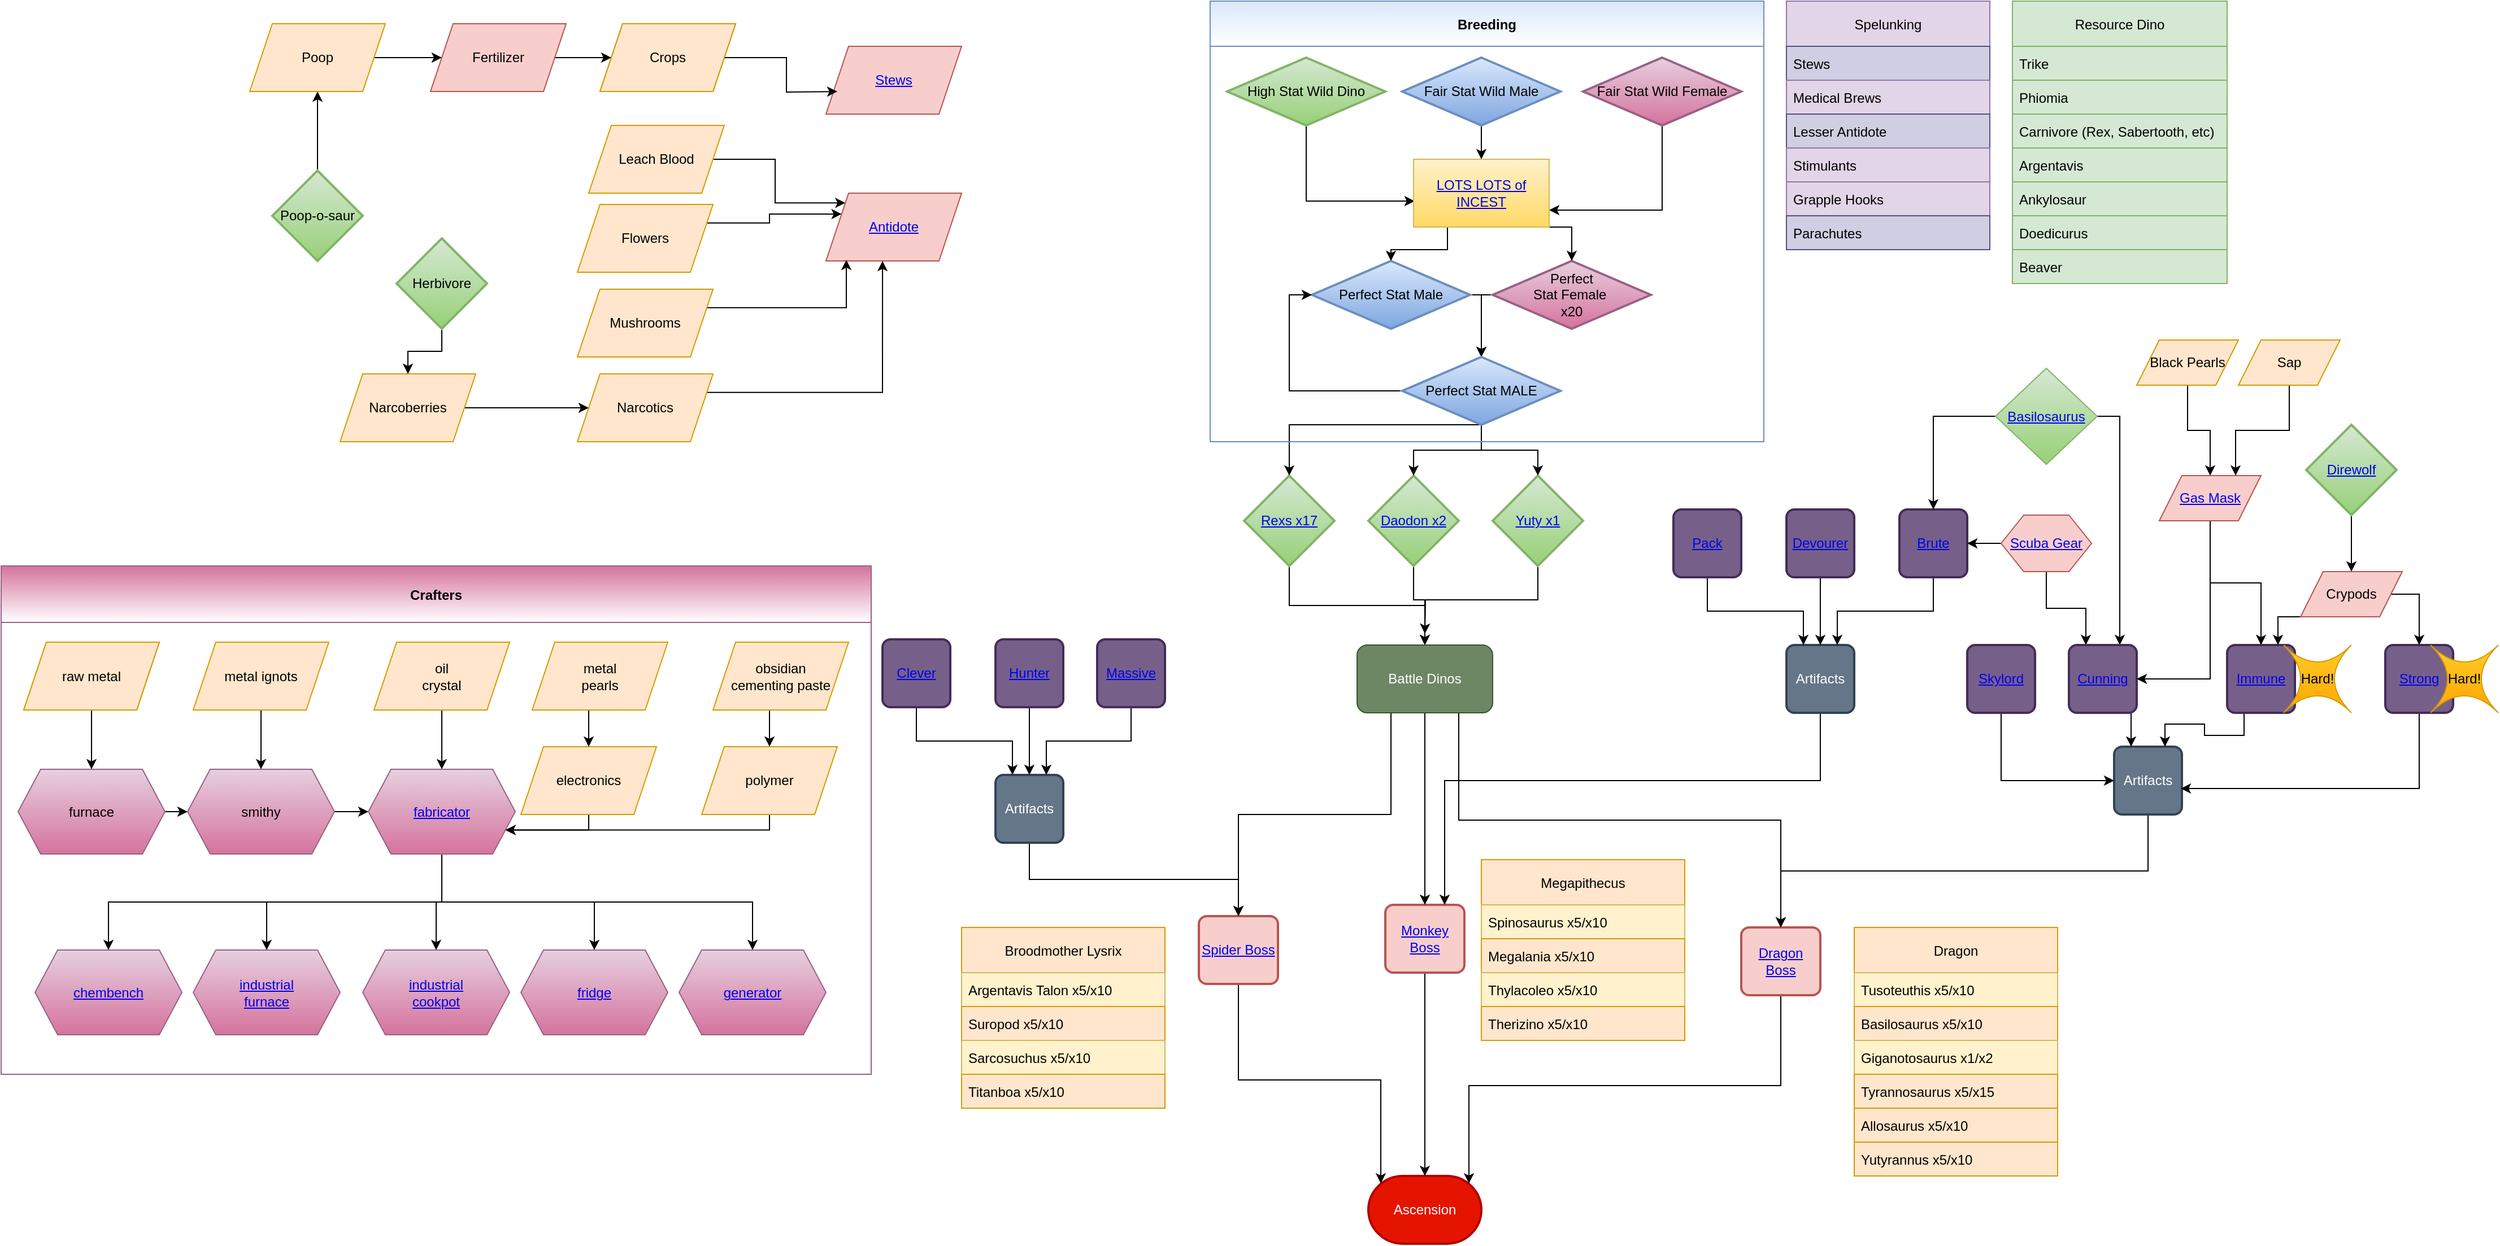 <mxfile version="15.6.2" type="github">
  <diagram id="tTZQnLZp_0nOnSHctbVT" name="Page-1">
    <mxGraphModel dx="2272" dy="1862" grid="1" gridSize="10" guides="1" tooltips="1" connect="1" arrows="1" fold="1" page="1" pageScale="1" pageWidth="850" pageHeight="1100" math="0" shadow="0">
      <root>
        <mxCell id="0" />
        <mxCell id="1" parent="0" />
        <mxCell id="qu7TGlOfbNXLTiVfweBl-1" value="Ascension" style="strokeWidth=2;html=1;shape=mxgraph.flowchart.terminator;whiteSpace=wrap;fillColor=#e51400;fontColor=#ffffff;strokeColor=#B20000;" parent="1" vertex="1">
          <mxGeometry x="360" y="860" width="100" height="60" as="geometry" />
        </mxCell>
        <mxCell id="qu7TGlOfbNXLTiVfweBl-6" style="edgeStyle=orthogonalEdgeStyle;rounded=0;orthogonalLoop=1;jettySize=auto;html=1;exitX=0.5;exitY=1;exitDx=0;exitDy=0;entryX=0.11;entryY=0.11;entryDx=0;entryDy=0;entryPerimeter=0;" parent="1" source="qu7TGlOfbNXLTiVfweBl-3" target="qu7TGlOfbNXLTiVfweBl-1" edge="1">
          <mxGeometry relative="1" as="geometry" />
        </mxCell>
        <mxCell id="qu7TGlOfbNXLTiVfweBl-3" value="&lt;a href=&quot;https://ark.fandom.com/wiki/Broodmother_Lysrix&quot;&gt;Spider Boss&lt;/a&gt;" style="rounded=1;whiteSpace=wrap;html=1;absoluteArcSize=1;arcSize=14;strokeWidth=2;fillColor=#f8cecc;strokeColor=#b85450;" parent="1" vertex="1">
          <mxGeometry x="210" y="630" width="70" height="60" as="geometry" />
        </mxCell>
        <mxCell id="qu7TGlOfbNXLTiVfweBl-7" style="edgeStyle=orthogonalEdgeStyle;rounded=0;orthogonalLoop=1;jettySize=auto;html=1;exitX=0.5;exitY=1;exitDx=0;exitDy=0;" parent="1" source="qu7TGlOfbNXLTiVfweBl-4" target="qu7TGlOfbNXLTiVfweBl-1" edge="1">
          <mxGeometry relative="1" as="geometry" />
        </mxCell>
        <mxCell id="qu7TGlOfbNXLTiVfweBl-4" value="&lt;a href=&quot;https://ark.fandom.com/wiki/Megapithecus&quot;&gt;Monkey Boss&lt;/a&gt;" style="rounded=1;whiteSpace=wrap;html=1;absoluteArcSize=1;arcSize=14;strokeWidth=2;fillColor=#f8cecc;strokeColor=#b85450;" parent="1" vertex="1">
          <mxGeometry x="375" y="620" width="70" height="60" as="geometry" />
        </mxCell>
        <mxCell id="qu7TGlOfbNXLTiVfweBl-8" style="edgeStyle=orthogonalEdgeStyle;rounded=0;orthogonalLoop=1;jettySize=auto;html=1;exitX=0.5;exitY=1;exitDx=0;exitDy=0;entryX=0.89;entryY=0.11;entryDx=0;entryDy=0;entryPerimeter=0;" parent="1" source="qu7TGlOfbNXLTiVfweBl-5" target="qu7TGlOfbNXLTiVfweBl-1" edge="1">
          <mxGeometry relative="1" as="geometry" />
        </mxCell>
        <mxCell id="qu7TGlOfbNXLTiVfweBl-5" value="&lt;a href=&quot;https://ark.fandom.com/wiki/Dragon&quot;&gt;Dragon Boss&lt;/a&gt;" style="rounded=1;whiteSpace=wrap;html=1;absoluteArcSize=1;arcSize=14;strokeWidth=2;fillColor=#f8cecc;strokeColor=#b85450;" parent="1" vertex="1">
          <mxGeometry x="690" y="640" width="70" height="60" as="geometry" />
        </mxCell>
        <mxCell id="qu7TGlOfbNXLTiVfweBl-12" style="edgeStyle=orthogonalEdgeStyle;rounded=0;orthogonalLoop=1;jettySize=auto;html=1;exitX=0.5;exitY=1;exitDx=0;exitDy=0;entryX=0.5;entryY=0;entryDx=0;entryDy=0;" parent="1" source="qu7TGlOfbNXLTiVfweBl-9" target="qu7TGlOfbNXLTiVfweBl-3" edge="1">
          <mxGeometry relative="1" as="geometry" />
        </mxCell>
        <mxCell id="qu7TGlOfbNXLTiVfweBl-9" value="Artifacts&lt;span style=&quot;color: rgba(0 , 0 , 0 , 0) ; font-family: monospace ; font-size: 0px&quot;&gt;%3CmxGraphModel%3E%3Croot%3E%3CmxCell%20id%3D%220%22%2F%3E%3CmxCell%20id%3D%221%22%20parent%3D%220%22%2F%3E%3CmxCell%20id%3D%222%22%20value%3D%22Spider%20Boss%22%20style%3D%22rounded%3D1%3BwhiteSpace%3Dwrap%3Bhtml%3D1%3BabsoluteArcSize%3D1%3BarcSize%3D14%3BstrokeWidth%3D2%3B%22%20vertex%3D%221%22%20parent%3D%221%22%3E%3CmxGeometry%20x%3D%22370%22%20y%3D%22380%22%20width%3D%2270%22%20height%3D%2260%22%20as%3D%22geometry%22%2F%3E%3C%2FmxCell%3E%3C%2Froot%3E%3C%2FmxGraphModel%3E&lt;/span&gt;&lt;span style=&quot;color: rgba(0 , 0 , 0 , 0) ; font-family: monospace ; font-size: 0px&quot;&gt;%3CmxGraphModel%3E%3Croot%3E%3CmxCell%20id%3D%220%22%2F%3E%3CmxCell%20id%3D%221%22%20parent%3D%220%22%2F%3E%3CmxCell%20id%3D%222%22%20value%3D%22Spider%20Boss%22%20style%3D%22rounded%3D1%3BwhiteSpace%3Dwrap%3Bhtml%3D1%3BabsoluteArcSize%3D1%3BarcSize%3D14%3BstrokeWidth%3D2%3B%22%20vertex%3D%221%22%20parent%3D%221%22%3E%3CmxGeometry%20x%3D%22370%22%20y%3D%22380%22%20width%3D%2270%22%20height%3D%2260%22%20as%3D%22geometry%22%2F%3E%3C%2FmxCell%3E%3C%2Froot%3E%3C%2FmxGraphModel%3E&lt;/span&gt;" style="rounded=1;whiteSpace=wrap;html=1;absoluteArcSize=1;arcSize=14;strokeWidth=2;fillColor=#647687;fontColor=#ffffff;strokeColor=#314354;" parent="1" vertex="1">
          <mxGeometry x="30" y="505" width="60" height="60" as="geometry" />
        </mxCell>
        <mxCell id="qu7TGlOfbNXLTiVfweBl-50" style="edgeStyle=orthogonalEdgeStyle;rounded=0;jumpStyle=arc;orthogonalLoop=1;jettySize=auto;html=1;exitX=0.5;exitY=1;exitDx=0;exitDy=0;entryX=0.75;entryY=0;entryDx=0;entryDy=0;" parent="1" source="qu7TGlOfbNXLTiVfweBl-10" target="qu7TGlOfbNXLTiVfweBl-4" edge="1">
          <mxGeometry relative="1" as="geometry">
            <Array as="points">
              <mxPoint x="760" y="510" />
              <mxPoint x="428" y="510" />
            </Array>
          </mxGeometry>
        </mxCell>
        <mxCell id="qu7TGlOfbNXLTiVfweBl-10" value="Artifacts&lt;span style=&quot;color: rgba(0 , 0 , 0 , 0) ; font-family: monospace ; font-size: 0px&quot;&gt;%3CmxGraphModel%3E%3Croot%3E%3CmxCell%20id%3D%220%22%2F%3E%3CmxCell%20id%3D%221%22%20parent%3D%220%22%2F%3E%3CmxCell%20id%3D%222%22%20value%3D%22Spider%20Boss%22%20style%3D%22rounded%3D1%3BwhiteSpace%3Dwrap%3Bhtml%3D1%3BabsoluteArcSize%3D1%3BarcSize%3D14%3BstrokeWidth%3D2%3B%22%20vertex%3D%221%22%20parent%3D%221%22%3E%3CmxGeometry%20x%3D%22370%22%20y%3D%22380%22%20width%3D%2270%22%20height%3D%2260%22%20as%3D%22geometry%22%2F%3E%3C%2FmxCell%3E%3C%2Froot%3E%3C%2FmxGraphModel%3E&lt;/span&gt;&lt;span style=&quot;color: rgba(0 , 0 , 0 , 0) ; font-family: monospace ; font-size: 0px&quot;&gt;%3CmxGraphModel%3E%3Croot%3E%3CmxCell%20id%3D%220%22%2F%3E%3CmxCell%20id%3D%221%22%20parent%3D%220%22%2F%3E%3CmxCell%20id%3D%222%22%20value%3D%22Spider%20Boss%22%20style%3D%22rounded%3D1%3BwhiteSpace%3Dwrap%3Bhtml%3D1%3BabsoluteArcSize%3D1%3BarcSize%3D14%3BstrokeWidth%3D2%3B%22%20vertex%3D%221%22%20parent%3D%221%22%3E%3CmxGeometry%20x%3D%22370%22%20y%3D%22380%22%20width%3D%2270%22%20height%3D%2260%22%20as%3D%22geometry%22%2F%3E%3C%2FmxCell%3E%3C%2Froot%3E%3C%2FmxGraphModel%3E&lt;/span&gt;" style="rounded=1;whiteSpace=wrap;html=1;absoluteArcSize=1;arcSize=14;strokeWidth=2;fillColor=#647687;fontColor=#ffffff;strokeColor=#314354;" parent="1" vertex="1">
          <mxGeometry x="730" y="390" width="60" height="60" as="geometry" />
        </mxCell>
        <mxCell id="qu7TGlOfbNXLTiVfweBl-14" style="edgeStyle=orthogonalEdgeStyle;rounded=0;orthogonalLoop=1;jettySize=auto;html=1;exitX=0.5;exitY=1;exitDx=0;exitDy=0;entryX=0.5;entryY=0;entryDx=0;entryDy=0;" parent="1" source="qu7TGlOfbNXLTiVfweBl-11" target="qu7TGlOfbNXLTiVfweBl-5" edge="1">
          <mxGeometry relative="1" as="geometry" />
        </mxCell>
        <mxCell id="qu7TGlOfbNXLTiVfweBl-11" value="Artifacts&lt;span style=&quot;color: rgba(0 , 0 , 0 , 0) ; font-family: monospace ; font-size: 0px&quot;&gt;%3CmxGraphModel%3E%3Croot%3E%3CmxCell%20id%3D%220%22%2F%3E%3CmxCell%20id%3D%221%22%20parent%3D%220%22%2F%3E%3CmxCell%20id%3D%222%22%20value%3D%22Spider%20Boss%22%20style%3D%22rounded%3D1%3BwhiteSpace%3Dwrap%3Bhtml%3D1%3BabsoluteArcSize%3D1%3BarcSize%3D14%3BstrokeWidth%3D2%3B%22%20vertex%3D%221%22%20parent%3D%221%22%3E%3CmxGeometry%20x%3D%22370%22%20y%3D%22380%22%20width%3D%2270%22%20height%3D%2260%22%20as%3D%22geometry%22%2F%3E%3C%2FmxCell%3E%3C%2Froot%3E%3C%2FmxGraphModel%3E&lt;/span&gt;&lt;span style=&quot;color: rgba(0 , 0 , 0 , 0) ; font-family: monospace ; font-size: 0px&quot;&gt;%3CmxGraphModel%3E%3Croot%3E%3CmxCell%20id%3D%220%22%2F%3E%3CmxCell%20id%3D%221%22%20parent%3D%220%22%2F%3E%3CmxCell%20id%3D%222%22%20value%3D%22Spider%20Boss%22%20style%3D%22rounded%3D1%3BwhiteSpace%3Dwrap%3Bhtml%3D1%3BabsoluteArcSize%3D1%3BarcSize%3D14%3BstrokeWidth%3D2%3B%22%20vertex%3D%221%22%20parent%3D%221%22%3E%3CmxGeometry%20x%3D%22370%22%20y%3D%22380%22%20width%3D%2270%22%20height%3D%2260%22%20as%3D%22geometry%22%2F%3E%3C%2FmxCell%3E%3C%2Froot%3E%3C%2FmxGraphModel%3E&lt;/span&gt;" style="rounded=1;whiteSpace=wrap;html=1;absoluteArcSize=1;arcSize=14;strokeWidth=2;fillColor=#647687;fontColor=#ffffff;strokeColor=#314354;" parent="1" vertex="1">
          <mxGeometry x="1020" y="480" width="60" height="60" as="geometry" />
        </mxCell>
        <mxCell id="qu7TGlOfbNXLTiVfweBl-22" style="edgeStyle=orthogonalEdgeStyle;rounded=0;orthogonalLoop=1;jettySize=auto;html=1;exitX=0.5;exitY=1;exitDx=0;exitDy=0;exitPerimeter=0;entryX=0.5;entryY=0;entryDx=0;entryDy=0;" parent="1" source="qu7TGlOfbNXLTiVfweBl-15" target="qu7TGlOfbNXLTiVfweBl-21" edge="1">
          <mxGeometry relative="1" as="geometry" />
        </mxCell>
        <mxCell id="qu7TGlOfbNXLTiVfweBl-15" value="&lt;a href=&quot;https://ark.fandom.com/wiki/Rex&quot;&gt;Rexs x17&lt;/a&gt;" style="strokeWidth=2;html=1;shape=mxgraph.flowchart.decision;whiteSpace=wrap;fillColor=#d5e8d4;gradientColor=#97d077;strokeColor=#82b366;" parent="1" vertex="1">
          <mxGeometry x="250" y="240" width="80" height="80" as="geometry" />
        </mxCell>
        <mxCell id="qu7TGlOfbNXLTiVfweBl-23" style="edgeStyle=orthogonalEdgeStyle;rounded=0;orthogonalLoop=1;jettySize=auto;html=1;exitX=0.5;exitY=1;exitDx=0;exitDy=0;exitPerimeter=0;" parent="1" source="qu7TGlOfbNXLTiVfweBl-16" edge="1">
          <mxGeometry relative="1" as="geometry">
            <mxPoint x="410" y="380" as="targetPoint" />
          </mxGeometry>
        </mxCell>
        <mxCell id="qu7TGlOfbNXLTiVfweBl-16" value="&lt;a href=&quot;https://ark.fandom.com/wiki/Daeodon&quot;&gt;Daodon x2&lt;/a&gt;" style="strokeWidth=2;html=1;shape=mxgraph.flowchart.decision;whiteSpace=wrap;fillColor=#d5e8d4;gradientColor=#97d077;strokeColor=#82b366;" parent="1" vertex="1">
          <mxGeometry x="360" y="240" width="80" height="80" as="geometry" />
        </mxCell>
        <mxCell id="qu7TGlOfbNXLTiVfweBl-24" style="edgeStyle=orthogonalEdgeStyle;rounded=0;orthogonalLoop=1;jettySize=auto;html=1;exitX=0.5;exitY=1;exitDx=0;exitDy=0;exitPerimeter=0;" parent="1" source="qu7TGlOfbNXLTiVfweBl-17" edge="1">
          <mxGeometry relative="1" as="geometry">
            <mxPoint x="410" y="390" as="targetPoint" />
            <Array as="points">
              <mxPoint x="510" y="350" />
              <mxPoint x="410" y="350" />
            </Array>
          </mxGeometry>
        </mxCell>
        <mxCell id="qu7TGlOfbNXLTiVfweBl-17" value="&lt;a href=&quot;https://ark.fandom.com/wiki/Yutyrannus&quot;&gt;Yuty x1&lt;/a&gt;" style="strokeWidth=2;html=1;shape=mxgraph.flowchart.decision;whiteSpace=wrap;fillColor=#d5e8d4;gradientColor=#97d077;strokeColor=#82b366;" parent="1" vertex="1">
          <mxGeometry x="470" y="240" width="80" height="80" as="geometry" />
        </mxCell>
        <mxCell id="qu7TGlOfbNXLTiVfweBl-26" style="edgeStyle=orthogonalEdgeStyle;rounded=0;orthogonalLoop=1;jettySize=auto;html=1;exitX=0.5;exitY=1;exitDx=0;exitDy=0;entryX=0.5;entryY=0;entryDx=0;entryDy=0;" parent="1" source="qu7TGlOfbNXLTiVfweBl-21" target="qu7TGlOfbNXLTiVfweBl-4" edge="1">
          <mxGeometry relative="1" as="geometry" />
        </mxCell>
        <mxCell id="qu7TGlOfbNXLTiVfweBl-28" style="edgeStyle=orthogonalEdgeStyle;rounded=0;orthogonalLoop=1;jettySize=auto;html=1;exitX=0.75;exitY=1;exitDx=0;exitDy=0;entryX=0.5;entryY=0;entryDx=0;entryDy=0;" parent="1" source="qu7TGlOfbNXLTiVfweBl-21" target="qu7TGlOfbNXLTiVfweBl-5" edge="1">
          <mxGeometry relative="1" as="geometry" />
        </mxCell>
        <mxCell id="qu7TGlOfbNXLTiVfweBl-29" style="edgeStyle=orthogonalEdgeStyle;rounded=0;orthogonalLoop=1;jettySize=auto;html=1;exitX=0.25;exitY=1;exitDx=0;exitDy=0;entryX=0.5;entryY=0;entryDx=0;entryDy=0;jumpStyle=arc;" parent="1" source="qu7TGlOfbNXLTiVfweBl-21" target="qu7TGlOfbNXLTiVfweBl-3" edge="1">
          <mxGeometry relative="1" as="geometry" />
        </mxCell>
        <mxCell id="qu7TGlOfbNXLTiVfweBl-21" value="Battle Dinos" style="rounded=1;whiteSpace=wrap;html=1;fillColor=#6d8764;fontColor=#ffffff;strokeColor=#3A5431;" parent="1" vertex="1">
          <mxGeometry x="350" y="390" width="120" height="60" as="geometry" />
        </mxCell>
        <mxCell id="qu7TGlOfbNXLTiVfweBl-34" style="edgeStyle=orthogonalEdgeStyle;rounded=0;jumpStyle=arc;orthogonalLoop=1;jettySize=auto;html=1;exitX=0.5;exitY=1;exitDx=0;exitDy=0;entryX=0.25;entryY=0;entryDx=0;entryDy=0;" parent="1" source="qu7TGlOfbNXLTiVfweBl-31" target="qu7TGlOfbNXLTiVfweBl-9" edge="1">
          <mxGeometry relative="1" as="geometry" />
        </mxCell>
        <mxCell id="qu7TGlOfbNXLTiVfweBl-31" value="&lt;a href=&quot;https://ark.fandom.com/wiki/Central_Cave&quot;&gt;Clever&lt;/a&gt;" style="rounded=1;whiteSpace=wrap;html=1;absoluteArcSize=1;arcSize=14;strokeWidth=2;fillColor=#76608a;fontColor=#ffffff;strokeColor=#432D57;" parent="1" vertex="1">
          <mxGeometry x="-70" y="385" width="60" height="60" as="geometry" />
        </mxCell>
        <mxCell id="qu7TGlOfbNXLTiVfweBl-36" style="edgeStyle=orthogonalEdgeStyle;rounded=0;jumpStyle=arc;orthogonalLoop=1;jettySize=auto;html=1;exitX=0.5;exitY=1;exitDx=0;exitDy=0;entryX=0.75;entryY=0;entryDx=0;entryDy=0;" parent="1" source="qu7TGlOfbNXLTiVfweBl-32" target="qu7TGlOfbNXLTiVfweBl-9" edge="1">
          <mxGeometry relative="1" as="geometry" />
        </mxCell>
        <mxCell id="qu7TGlOfbNXLTiVfweBl-32" value="&lt;a href=&quot;https://ark.fandom.com/wiki/Lava_Cave&quot;&gt;Massive&lt;/a&gt;" style="rounded=1;whiteSpace=wrap;html=1;absoluteArcSize=1;arcSize=14;strokeWidth=2;fillColor=#76608a;fontColor=#ffffff;strokeColor=#432D57;" parent="1" vertex="1">
          <mxGeometry x="120" y="385" width="60" height="60" as="geometry" />
        </mxCell>
        <mxCell id="qu7TGlOfbNXLTiVfweBl-35" style="edgeStyle=orthogonalEdgeStyle;rounded=0;jumpStyle=arc;orthogonalLoop=1;jettySize=auto;html=1;exitX=0.5;exitY=1;exitDx=0;exitDy=0;entryX=0.5;entryY=0;entryDx=0;entryDy=0;" parent="1" source="qu7TGlOfbNXLTiVfweBl-33" target="qu7TGlOfbNXLTiVfweBl-9" edge="1">
          <mxGeometry relative="1" as="geometry" />
        </mxCell>
        <mxCell id="qu7TGlOfbNXLTiVfweBl-33" value="&lt;a href=&quot;https://ark.fandom.com/wiki/Lower_South_Cave&quot;&gt;Hunter&lt;/a&gt;" style="rounded=1;whiteSpace=wrap;html=1;absoluteArcSize=1;arcSize=14;strokeWidth=2;fillColor=#76608a;fontColor=#ffffff;strokeColor=#432D57;" parent="1" vertex="1">
          <mxGeometry x="30" y="385" width="60" height="60" as="geometry" />
        </mxCell>
        <mxCell id="qu7TGlOfbNXLTiVfweBl-51" style="edgeStyle=orthogonalEdgeStyle;rounded=0;jumpStyle=arc;orthogonalLoop=1;jettySize=auto;html=1;exitX=0.5;exitY=1;exitDx=0;exitDy=0;entryX=0.25;entryY=0;entryDx=0;entryDy=0;" parent="1" source="qu7TGlOfbNXLTiVfweBl-38" target="qu7TGlOfbNXLTiVfweBl-10" edge="1">
          <mxGeometry relative="1" as="geometry" />
        </mxCell>
        <mxCell id="qu7TGlOfbNXLTiVfweBl-38" value="&lt;a href=&quot;https://ark.fandom.com/wiki/Upper_South_Cave&quot;&gt;Pack&lt;/a&gt;" style="rounded=1;whiteSpace=wrap;html=1;absoluteArcSize=1;arcSize=14;strokeWidth=2;fillColor=#76608a;fontColor=#ffffff;strokeColor=#432D57;" parent="1" vertex="1">
          <mxGeometry x="630" y="270" width="60" height="60" as="geometry" />
        </mxCell>
        <mxCell id="qu7TGlOfbNXLTiVfweBl-52" style="edgeStyle=orthogonalEdgeStyle;rounded=0;jumpStyle=arc;orthogonalLoop=1;jettySize=auto;html=1;exitX=0.5;exitY=1;exitDx=0;exitDy=0;entryX=0.75;entryY=0;entryDx=0;entryDy=0;" parent="1" source="qu7TGlOfbNXLTiVfweBl-39" target="qu7TGlOfbNXLTiVfweBl-10" edge="1">
          <mxGeometry relative="1" as="geometry" />
        </mxCell>
        <mxCell id="qu7TGlOfbNXLTiVfweBl-39" value="&lt;a href=&quot;https://ark.fandom.com/wiki/The_Caverns_of_Lost_Faith&quot;&gt;Brute&lt;/a&gt;" style="rounded=1;whiteSpace=wrap;html=1;absoluteArcSize=1;arcSize=14;strokeWidth=2;fillColor=#76608a;fontColor=#ffffff;strokeColor=#432D57;" parent="1" vertex="1">
          <mxGeometry x="830" y="270" width="60" height="60" as="geometry" />
        </mxCell>
        <mxCell id="qu7TGlOfbNXLTiVfweBl-42" style="edgeStyle=orthogonalEdgeStyle;rounded=0;jumpStyle=arc;orthogonalLoop=1;jettySize=auto;html=1;exitX=0.5;exitY=1;exitDx=0;exitDy=0;entryX=0.5;entryY=0;entryDx=0;entryDy=0;" parent="1" source="qu7TGlOfbNXLTiVfweBl-40" target="qu7TGlOfbNXLTiVfweBl-10" edge="1">
          <mxGeometry relative="1" as="geometry" />
        </mxCell>
        <mxCell id="qu7TGlOfbNXLTiVfweBl-40" value="&lt;a href=&quot;https://ark.fandom.com/wiki/North_East_Cave&quot;&gt;Devourer&lt;/a&gt;" style="rounded=1;whiteSpace=wrap;html=1;absoluteArcSize=1;arcSize=14;strokeWidth=2;fillColor=#76608a;fontColor=#ffffff;strokeColor=#432D57;" parent="1" vertex="1">
          <mxGeometry x="730" y="270" width="60" height="60" as="geometry" />
        </mxCell>
        <mxCell id="qu7TGlOfbNXLTiVfweBl-58" style="edgeStyle=orthogonalEdgeStyle;rounded=0;jumpStyle=arc;orthogonalLoop=1;jettySize=auto;html=1;exitX=0;exitY=0.5;exitDx=0;exitDy=0;" parent="1" source="qu7TGlOfbNXLTiVfweBl-46" target="qu7TGlOfbNXLTiVfweBl-39" edge="1">
          <mxGeometry relative="1" as="geometry" />
        </mxCell>
        <mxCell id="qu7TGlOfbNXLTiVfweBl-61" style="edgeStyle=orthogonalEdgeStyle;rounded=0;jumpStyle=arc;orthogonalLoop=1;jettySize=auto;html=1;exitX=0.5;exitY=1;exitDx=0;exitDy=0;entryX=0.25;entryY=0;entryDx=0;entryDy=0;" parent="1" source="qu7TGlOfbNXLTiVfweBl-46" target="qu7TGlOfbNXLTiVfweBl-56" edge="1">
          <mxGeometry relative="1" as="geometry" />
        </mxCell>
        <mxCell id="qu7TGlOfbNXLTiVfweBl-46" value="&lt;a href=&quot;https://ark.fandom.com/wiki/SCUBA_Armor#Mask_&quot;&gt;Scuba Gear&lt;/a&gt;" style="shape=hexagon;perimeter=hexagonPerimeter2;whiteSpace=wrap;html=1;fixedSize=1;fillColor=#f8cecc;strokeColor=#b85450;" parent="1" vertex="1">
          <mxGeometry x="920" y="275" width="80" height="50" as="geometry" />
        </mxCell>
        <mxCell id="qu7TGlOfbNXLTiVfweBl-57" style="edgeStyle=orthogonalEdgeStyle;rounded=0;jumpStyle=arc;orthogonalLoop=1;jettySize=auto;html=1;exitX=0;exitY=0.5;exitDx=0;exitDy=0;entryX=0.5;entryY=0;entryDx=0;entryDy=0;" parent="1" source="qu7TGlOfbNXLTiVfweBl-47" target="qu7TGlOfbNXLTiVfweBl-39" edge="1">
          <mxGeometry relative="1" as="geometry" />
        </mxCell>
        <mxCell id="qu7TGlOfbNXLTiVfweBl-59" style="edgeStyle=orthogonalEdgeStyle;rounded=0;jumpStyle=arc;orthogonalLoop=1;jettySize=auto;html=1;exitX=1;exitY=0.5;exitDx=0;exitDy=0;entryX=0.75;entryY=0;entryDx=0;entryDy=0;" parent="1" source="qu7TGlOfbNXLTiVfweBl-47" target="qu7TGlOfbNXLTiVfweBl-56" edge="1">
          <mxGeometry relative="1" as="geometry" />
        </mxCell>
        <mxCell id="qu7TGlOfbNXLTiVfweBl-47" value="&lt;a href=&quot;https://ark.fandom.com/wiki/Basilosaurus&quot;&gt;Basilosaurus&lt;/a&gt;" style="rhombus;whiteSpace=wrap;html=1;fillColor=#d5e8d4;strokeColor=#82b366;gradientColor=#97d077;" parent="1" vertex="1">
          <mxGeometry x="915" y="145" width="90" height="85" as="geometry" />
        </mxCell>
        <mxCell id="qu7TGlOfbNXLTiVfweBl-62" style="edgeStyle=orthogonalEdgeStyle;rounded=0;jumpStyle=arc;orthogonalLoop=1;jettySize=auto;html=1;exitX=0.5;exitY=1;exitDx=0;exitDy=0;entryX=0;entryY=0.5;entryDx=0;entryDy=0;" parent="1" source="qu7TGlOfbNXLTiVfweBl-55" target="qu7TGlOfbNXLTiVfweBl-11" edge="1">
          <mxGeometry relative="1" as="geometry" />
        </mxCell>
        <mxCell id="qu7TGlOfbNXLTiVfweBl-55" value="&lt;a href=&quot;https://ark.fandom.com/wiki/North_West_Cave&quot;&gt;Skylord&lt;/a&gt;" style="rounded=1;whiteSpace=wrap;html=1;absoluteArcSize=1;arcSize=14;strokeWidth=2;fillColor=#76608a;fontColor=#ffffff;strokeColor=#432D57;" parent="1" vertex="1">
          <mxGeometry x="890" y="390" width="60" height="60" as="geometry" />
        </mxCell>
        <mxCell id="qu7TGlOfbNXLTiVfweBl-63" style="edgeStyle=orthogonalEdgeStyle;rounded=0;jumpStyle=arc;orthogonalLoop=1;jettySize=auto;html=1;exitX=0.5;exitY=1;exitDx=0;exitDy=0;entryX=0.25;entryY=0;entryDx=0;entryDy=0;" parent="1" source="qu7TGlOfbNXLTiVfweBl-56" target="qu7TGlOfbNXLTiVfweBl-11" edge="1">
          <mxGeometry relative="1" as="geometry" />
        </mxCell>
        <mxCell id="qu7TGlOfbNXLTiVfweBl-56" value="&lt;a href=&quot;https://ark.fandom.com/wiki/The_Caverns_of_Lost_Hope&quot;&gt;Cunning&lt;/a&gt;" style="rounded=1;whiteSpace=wrap;html=1;absoluteArcSize=1;arcSize=14;strokeWidth=2;fillColor=#76608a;fontColor=#ffffff;strokeColor=#432D57;" parent="1" vertex="1">
          <mxGeometry x="980" y="390" width="60" height="60" as="geometry" />
        </mxCell>
        <mxCell id="qu7TGlOfbNXLTiVfweBl-88" style="edgeStyle=orthogonalEdgeStyle;rounded=0;jumpStyle=arc;orthogonalLoop=1;jettySize=auto;html=1;exitX=0.5;exitY=1;exitDx=0;exitDy=0;entryX=0.983;entryY=0.617;entryDx=0;entryDy=0;entryPerimeter=0;" parent="1" source="qu7TGlOfbNXLTiVfweBl-64" target="qu7TGlOfbNXLTiVfweBl-11" edge="1">
          <mxGeometry relative="1" as="geometry" />
        </mxCell>
        <mxCell id="qu7TGlOfbNXLTiVfweBl-64" value="&lt;a href=&quot;https://ark.fandom.com/wiki/Snow_Cave&quot;&gt;Strong&lt;/a&gt;" style="rounded=1;whiteSpace=wrap;html=1;absoluteArcSize=1;arcSize=14;strokeWidth=2;fillColor=#76608a;fontColor=#ffffff;strokeColor=#432D57;" parent="1" vertex="1">
          <mxGeometry x="1260" y="390" width="60" height="60" as="geometry" />
        </mxCell>
        <mxCell id="qu7TGlOfbNXLTiVfweBl-87" style="edgeStyle=orthogonalEdgeStyle;rounded=0;jumpStyle=arc;orthogonalLoop=1;jettySize=auto;html=1;exitX=0.25;exitY=1;exitDx=0;exitDy=0;entryX=0.75;entryY=0;entryDx=0;entryDy=0;" parent="1" source="qu7TGlOfbNXLTiVfweBl-65" target="qu7TGlOfbNXLTiVfweBl-11" edge="1">
          <mxGeometry relative="1" as="geometry" />
        </mxCell>
        <mxCell id="qu7TGlOfbNXLTiVfweBl-65" value="&lt;a href=&quot;https://ark.fandom.com/wiki/Swamp_Cave&quot;&gt;Immune&lt;/a&gt;" style="rounded=1;whiteSpace=wrap;html=1;absoluteArcSize=1;arcSize=14;strokeWidth=2;fillColor=#76608a;fontColor=#ffffff;strokeColor=#432D57;" parent="1" vertex="1">
          <mxGeometry x="1120" y="390" width="60" height="60" as="geometry" />
        </mxCell>
        <mxCell id="qu7TGlOfbNXLTiVfweBl-67" style="edgeStyle=orthogonalEdgeStyle;rounded=0;jumpStyle=arc;orthogonalLoop=1;jettySize=auto;html=1;exitX=0.5;exitY=1;exitDx=0;exitDy=0;" parent="1" source="qu7TGlOfbNXLTiVfweBl-66" target="qu7TGlOfbNXLTiVfweBl-65" edge="1">
          <mxGeometry relative="1" as="geometry" />
        </mxCell>
        <mxCell id="qu7TGlOfbNXLTiVfweBl-195" style="edgeStyle=orthogonalEdgeStyle;rounded=0;jumpStyle=arc;orthogonalLoop=1;jettySize=auto;html=1;exitX=0.5;exitY=1;exitDx=0;exitDy=0;entryX=1;entryY=0.5;entryDx=0;entryDy=0;" parent="1" source="qu7TGlOfbNXLTiVfweBl-66" target="qu7TGlOfbNXLTiVfweBl-56" edge="1">
          <mxGeometry relative="1" as="geometry" />
        </mxCell>
        <mxCell id="qu7TGlOfbNXLTiVfweBl-66" value="&lt;a href=&quot;https://ark.fandom.com/wiki/Gas_Mask&quot;&gt;Gas Mask&lt;/a&gt;" style="shape=parallelogram;perimeter=parallelogramPerimeter;whiteSpace=wrap;html=1;fixedSize=1;fillColor=#f8cecc;strokeColor=#b85450;" parent="1" vertex="1">
          <mxGeometry x="1060" y="240" width="90" height="40" as="geometry" />
        </mxCell>
        <mxCell id="qu7TGlOfbNXLTiVfweBl-69" value="Spelunking" style="swimlane;fontStyle=0;childLayout=stackLayout;horizontal=1;startSize=40;horizontalStack=0;resizeParent=1;resizeParentMax=0;resizeLast=0;collapsible=1;marginBottom=0;fillColor=#e1d5e7;strokeColor=#9673a6;" parent="1" vertex="1">
          <mxGeometry x="730" y="-180" width="180" height="220" as="geometry">
            <mxRectangle x="-320" y="-230" width="90" height="30" as="alternateBounds" />
          </mxGeometry>
        </mxCell>
        <mxCell id="qu7TGlOfbNXLTiVfweBl-77" value="Stews" style="text;strokeColor=#56517e;fillColor=#d0cee2;align=left;verticalAlign=middle;spacingLeft=4;spacingRight=4;overflow=hidden;points=[[0,0.5],[1,0.5]];portConstraint=eastwest;rotatable=0;" parent="qu7TGlOfbNXLTiVfweBl-69" vertex="1">
          <mxGeometry y="40" width="180" height="30" as="geometry" />
        </mxCell>
        <mxCell id="qu7TGlOfbNXLTiVfweBl-75" value="Medical Brews" style="text;strokeColor=#9673a6;fillColor=#e1d5e7;align=left;verticalAlign=middle;spacingLeft=4;spacingRight=4;overflow=hidden;points=[[0,0.5],[1,0.5]];portConstraint=eastwest;rotatable=0;" parent="qu7TGlOfbNXLTiVfweBl-69" vertex="1">
          <mxGeometry y="70" width="180" height="30" as="geometry" />
        </mxCell>
        <mxCell id="qu7TGlOfbNXLTiVfweBl-70" value="Lesser Antidote" style="text;strokeColor=#56517e;fillColor=#d0cee2;align=left;verticalAlign=middle;spacingLeft=4;spacingRight=4;overflow=hidden;points=[[0,0.5],[1,0.5]];portConstraint=eastwest;rotatable=0;" parent="qu7TGlOfbNXLTiVfweBl-69" vertex="1">
          <mxGeometry y="100" width="180" height="30" as="geometry" />
        </mxCell>
        <mxCell id="qu7TGlOfbNXLTiVfweBl-78" value="Stimulants" style="text;strokeColor=#9673a6;fillColor=#e1d5e7;align=left;verticalAlign=middle;spacingLeft=4;spacingRight=4;overflow=hidden;points=[[0,0.5],[1,0.5]];portConstraint=eastwest;rotatable=0;" parent="qu7TGlOfbNXLTiVfweBl-69" vertex="1">
          <mxGeometry y="130" width="180" height="30" as="geometry" />
        </mxCell>
        <mxCell id="qu7TGlOfbNXLTiVfweBl-71" value="Grapple Hooks" style="text;strokeColor=#9673a6;fillColor=#e1d5e7;align=left;verticalAlign=middle;spacingLeft=4;spacingRight=4;overflow=hidden;points=[[0,0.5],[1,0.5]];portConstraint=eastwest;rotatable=0;" parent="qu7TGlOfbNXLTiVfweBl-69" vertex="1">
          <mxGeometry y="160" width="180" height="30" as="geometry" />
        </mxCell>
        <mxCell id="qu7TGlOfbNXLTiVfweBl-72" value="Parachutes" style="text;strokeColor=#56517e;fillColor=#d0cee2;align=left;verticalAlign=middle;spacingLeft=4;spacingRight=4;overflow=hidden;points=[[0,0.5],[1,0.5]];portConstraint=eastwest;rotatable=0;" parent="qu7TGlOfbNXLTiVfweBl-69" vertex="1">
          <mxGeometry y="190" width="180" height="30" as="geometry" />
        </mxCell>
        <mxCell id="qu7TGlOfbNXLTiVfweBl-84" style="edgeStyle=orthogonalEdgeStyle;rounded=0;jumpStyle=arc;orthogonalLoop=1;jettySize=auto;html=1;exitX=0.5;exitY=1;exitDx=0;exitDy=0;exitPerimeter=0;entryX=0.5;entryY=0;entryDx=0;entryDy=0;" parent="1" source="qu7TGlOfbNXLTiVfweBl-79" target="qu7TGlOfbNXLTiVfweBl-83" edge="1">
          <mxGeometry relative="1" as="geometry" />
        </mxCell>
        <mxCell id="qu7TGlOfbNXLTiVfweBl-79" value="&lt;a href=&quot;https://ark.fandom.com/wiki/Direwolf&quot;&gt;Direwolf&lt;/a&gt;" style="strokeWidth=2;html=1;shape=mxgraph.flowchart.decision;whiteSpace=wrap;fillColor=#d5e8d4;strokeColor=#82b366;gradientColor=#97d077;" parent="1" vertex="1">
          <mxGeometry x="1190" y="195" width="80" height="80" as="geometry" />
        </mxCell>
        <mxCell id="qu7TGlOfbNXLTiVfweBl-85" style="edgeStyle=orthogonalEdgeStyle;rounded=0;jumpStyle=arc;orthogonalLoop=1;jettySize=auto;html=1;exitX=0;exitY=1;exitDx=0;exitDy=0;entryX=0.75;entryY=0;entryDx=0;entryDy=0;" parent="1" source="qu7TGlOfbNXLTiVfweBl-83" target="qu7TGlOfbNXLTiVfweBl-65" edge="1">
          <mxGeometry relative="1" as="geometry" />
        </mxCell>
        <mxCell id="qu7TGlOfbNXLTiVfweBl-86" style="edgeStyle=orthogonalEdgeStyle;rounded=0;jumpStyle=arc;orthogonalLoop=1;jettySize=auto;html=1;exitX=1;exitY=0.5;exitDx=0;exitDy=0;entryX=0.5;entryY=0;entryDx=0;entryDy=0;" parent="1" source="qu7TGlOfbNXLTiVfweBl-83" target="qu7TGlOfbNXLTiVfweBl-64" edge="1">
          <mxGeometry relative="1" as="geometry">
            <Array as="points">
              <mxPoint x="1290" y="345" />
            </Array>
          </mxGeometry>
        </mxCell>
        <mxCell id="qu7TGlOfbNXLTiVfweBl-83" value="Crypods" style="shape=parallelogram;perimeter=parallelogramPerimeter;whiteSpace=wrap;html=1;fixedSize=1;fillColor=#f8cecc;strokeColor=#b85450;" parent="1" vertex="1">
          <mxGeometry x="1185" y="325" width="90" height="40" as="geometry" />
        </mxCell>
        <mxCell id="qu7TGlOfbNXLTiVfweBl-105" style="edgeStyle=orthogonalEdgeStyle;rounded=0;jumpStyle=arc;orthogonalLoop=1;jettySize=auto;html=1;exitX=0.5;exitY=1;exitDx=0;exitDy=0;exitPerimeter=0;entryX=0.008;entryY=0.617;entryDx=0;entryDy=0;entryPerimeter=0;" parent="1" source="qu7TGlOfbNXLTiVfweBl-92" target="qu7TGlOfbNXLTiVfweBl-104" edge="1">
          <mxGeometry relative="1" as="geometry" />
        </mxCell>
        <mxCell id="qu7TGlOfbNXLTiVfweBl-92" value="High Stat Wild Dino" style="strokeWidth=2;html=1;shape=mxgraph.flowchart.decision;whiteSpace=wrap;fillColor=#d5e8d4;gradientColor=#97d077;strokeColor=#82b366;" parent="1" vertex="1">
          <mxGeometry x="235" y="-130" width="140" height="60" as="geometry" />
        </mxCell>
        <mxCell id="qu7TGlOfbNXLTiVfweBl-107" style="edgeStyle=orthogonalEdgeStyle;rounded=0;jumpStyle=arc;orthogonalLoop=1;jettySize=auto;html=1;exitX=0.5;exitY=1;exitDx=0;exitDy=0;exitPerimeter=0;entryX=0.5;entryY=0;entryDx=0;entryDy=0;" parent="1" source="qu7TGlOfbNXLTiVfweBl-93" target="qu7TGlOfbNXLTiVfweBl-104" edge="1">
          <mxGeometry relative="1" as="geometry" />
        </mxCell>
        <mxCell id="qu7TGlOfbNXLTiVfweBl-93" value="Fair Stat Wild Male" style="strokeWidth=2;html=1;shape=mxgraph.flowchart.decision;whiteSpace=wrap;fillColor=#dae8fc;gradientColor=#7ea6e0;strokeColor=#6c8ebf;" parent="1" vertex="1">
          <mxGeometry x="390" y="-130" width="140" height="60" as="geometry" />
        </mxCell>
        <mxCell id="qu7TGlOfbNXLTiVfweBl-106" style="edgeStyle=orthogonalEdgeStyle;rounded=0;jumpStyle=arc;orthogonalLoop=1;jettySize=auto;html=1;exitX=0.5;exitY=1;exitDx=0;exitDy=0;exitPerimeter=0;entryX=1;entryY=0.75;entryDx=0;entryDy=0;" parent="1" source="qu7TGlOfbNXLTiVfweBl-94" target="qu7TGlOfbNXLTiVfweBl-104" edge="1">
          <mxGeometry relative="1" as="geometry" />
        </mxCell>
        <mxCell id="qu7TGlOfbNXLTiVfweBl-94" value="Fair Stat Wild Female" style="strokeWidth=2;html=1;shape=mxgraph.flowchart.decision;whiteSpace=wrap;fillColor=#e6d0de;strokeColor=#996185;gradientColor=#d5739d;" parent="1" vertex="1">
          <mxGeometry x="550" y="-130" width="140" height="60" as="geometry" />
        </mxCell>
        <mxCell id="qu7TGlOfbNXLTiVfweBl-111" style="edgeStyle=orthogonalEdgeStyle;rounded=0;jumpStyle=arc;orthogonalLoop=1;jettySize=auto;html=1;exitX=1;exitY=0.5;exitDx=0;exitDy=0;exitPerimeter=0;entryX=0.5;entryY=0;entryDx=0;entryDy=0;entryPerimeter=0;" parent="1" source="qu7TGlOfbNXLTiVfweBl-95" target="qu7TGlOfbNXLTiVfweBl-97" edge="1">
          <mxGeometry relative="1" as="geometry">
            <mxPoint x="460" y="110" as="targetPoint" />
            <Array as="points">
              <mxPoint x="460" y="80" />
            </Array>
          </mxGeometry>
        </mxCell>
        <mxCell id="qu7TGlOfbNXLTiVfweBl-95" value="Perfect Stat Male" style="strokeWidth=2;html=1;shape=mxgraph.flowchart.decision;whiteSpace=wrap;fillColor=#dae8fc;gradientColor=#7ea6e0;strokeColor=#6c8ebf;" parent="1" vertex="1">
          <mxGeometry x="310" y="50" width="140" height="60" as="geometry" />
        </mxCell>
        <mxCell id="qu7TGlOfbNXLTiVfweBl-112" style="edgeStyle=orthogonalEdgeStyle;rounded=0;jumpStyle=arc;orthogonalLoop=1;jettySize=auto;html=1;exitX=0;exitY=0.5;exitDx=0;exitDy=0;exitPerimeter=0;entryX=0.5;entryY=0;entryDx=0;entryDy=0;entryPerimeter=0;" parent="1" source="qu7TGlOfbNXLTiVfweBl-96" target="qu7TGlOfbNXLTiVfweBl-97" edge="1">
          <mxGeometry relative="1" as="geometry">
            <Array as="points">
              <mxPoint x="460" y="80" />
            </Array>
          </mxGeometry>
        </mxCell>
        <mxCell id="qu7TGlOfbNXLTiVfweBl-96" value="Perfect &lt;br&gt;Stat Female&amp;nbsp;&lt;br&gt;x20" style="strokeWidth=2;html=1;shape=mxgraph.flowchart.decision;whiteSpace=wrap;fillColor=#e6d0de;gradientColor=#d5739d;strokeColor=#996185;" parent="1" vertex="1">
          <mxGeometry x="470" y="50" width="140" height="60" as="geometry" />
        </mxCell>
        <mxCell id="qu7TGlOfbNXLTiVfweBl-113" style="edgeStyle=orthogonalEdgeStyle;rounded=0;jumpStyle=arc;orthogonalLoop=1;jettySize=auto;html=1;exitX=0;exitY=0.5;exitDx=0;exitDy=0;exitPerimeter=0;entryX=0;entryY=0.5;entryDx=0;entryDy=0;entryPerimeter=0;" parent="1" source="qu7TGlOfbNXLTiVfweBl-97" target="qu7TGlOfbNXLTiVfweBl-95" edge="1">
          <mxGeometry relative="1" as="geometry" />
        </mxCell>
        <mxCell id="qu7TGlOfbNXLTiVfweBl-115" style="edgeStyle=orthogonalEdgeStyle;rounded=0;jumpStyle=arc;orthogonalLoop=1;jettySize=auto;html=1;exitX=0.5;exitY=1;exitDx=0;exitDy=0;exitPerimeter=0;entryX=0.5;entryY=0;entryDx=0;entryDy=0;entryPerimeter=0;" parent="1" source="qu7TGlOfbNXLTiVfweBl-97" target="qu7TGlOfbNXLTiVfweBl-16" edge="1">
          <mxGeometry relative="1" as="geometry" />
        </mxCell>
        <mxCell id="qu7TGlOfbNXLTiVfweBl-116" style="edgeStyle=orthogonalEdgeStyle;rounded=0;jumpStyle=arc;orthogonalLoop=1;jettySize=auto;html=1;exitX=0.5;exitY=1;exitDx=0;exitDy=0;exitPerimeter=0;entryX=0.5;entryY=0;entryDx=0;entryDy=0;entryPerimeter=0;" parent="1" source="qu7TGlOfbNXLTiVfweBl-97" target="qu7TGlOfbNXLTiVfweBl-17" edge="1">
          <mxGeometry relative="1" as="geometry" />
        </mxCell>
        <mxCell id="qu7TGlOfbNXLTiVfweBl-117" style="edgeStyle=orthogonalEdgeStyle;rounded=0;jumpStyle=arc;orthogonalLoop=1;jettySize=auto;html=1;exitX=0.5;exitY=1;exitDx=0;exitDy=0;exitPerimeter=0;entryX=0.5;entryY=0;entryDx=0;entryDy=0;entryPerimeter=0;" parent="1" source="qu7TGlOfbNXLTiVfweBl-97" target="qu7TGlOfbNXLTiVfweBl-15" edge="1">
          <mxGeometry relative="1" as="geometry">
            <Array as="points">
              <mxPoint x="290" y="195" />
            </Array>
          </mxGeometry>
        </mxCell>
        <mxCell id="qu7TGlOfbNXLTiVfweBl-97" value="Perfect Stat MALE" style="strokeWidth=2;html=1;shape=mxgraph.flowchart.decision;whiteSpace=wrap;fillColor=#dae8fc;gradientColor=#7ea6e0;strokeColor=#6c8ebf;" parent="1" vertex="1">
          <mxGeometry x="390" y="135" width="140" height="60" as="geometry" />
        </mxCell>
        <mxCell id="qu7TGlOfbNXLTiVfweBl-108" style="edgeStyle=orthogonalEdgeStyle;rounded=0;jumpStyle=arc;orthogonalLoop=1;jettySize=auto;html=1;exitX=0.25;exitY=1;exitDx=0;exitDy=0;entryX=0.5;entryY=0;entryDx=0;entryDy=0;entryPerimeter=0;" parent="1" source="qu7TGlOfbNXLTiVfweBl-104" target="qu7TGlOfbNXLTiVfweBl-95" edge="1">
          <mxGeometry relative="1" as="geometry" />
        </mxCell>
        <mxCell id="qu7TGlOfbNXLTiVfweBl-109" style="edgeStyle=orthogonalEdgeStyle;rounded=0;jumpStyle=arc;orthogonalLoop=1;jettySize=auto;html=1;exitX=1;exitY=1;exitDx=0;exitDy=0;entryX=0.5;entryY=0;entryDx=0;entryDy=0;entryPerimeter=0;" parent="1" source="qu7TGlOfbNXLTiVfweBl-104" target="qu7TGlOfbNXLTiVfweBl-96" edge="1">
          <mxGeometry relative="1" as="geometry" />
        </mxCell>
        <mxCell id="qu7TGlOfbNXLTiVfweBl-104" value="&lt;a href=&quot;https://help.dododex.com/en/article/ark-breeding-mutations-guide&quot;&gt;LOTS LOTS of INCEST&lt;/a&gt;" style="rounded=0;whiteSpace=wrap;html=1;fillColor=#fff2cc;gradientColor=#ffd966;strokeColor=#d6b656;" parent="1" vertex="1">
          <mxGeometry x="400" y="-40" width="120" height="60" as="geometry" />
        </mxCell>
        <mxCell id="qu7TGlOfbNXLTiVfweBl-118" value="Breeding" style="swimlane;fillColor=#dae8fc;strokeColor=#6c8ebf;gradientColor=#ffffff;glass=0;swimlaneFillColor=none;startSize=40;" parent="1" vertex="1">
          <mxGeometry x="220" y="-180" width="490" height="390" as="geometry" />
        </mxCell>
        <mxCell id="qu7TGlOfbNXLTiVfweBl-122" style="edgeStyle=orthogonalEdgeStyle;rounded=0;jumpStyle=arc;orthogonalLoop=1;jettySize=auto;html=1;exitX=0.5;exitY=1;exitDx=0;exitDy=0;entryX=0.5;entryY=0;entryDx=0;entryDy=0;" parent="1" source="qu7TGlOfbNXLTiVfweBl-120" target="qu7TGlOfbNXLTiVfweBl-66" edge="1">
          <mxGeometry relative="1" as="geometry" />
        </mxCell>
        <mxCell id="qu7TGlOfbNXLTiVfweBl-120" value="Black Pearls" style="shape=parallelogram;perimeter=parallelogramPerimeter;whiteSpace=wrap;html=1;fixedSize=1;fillColor=#ffe6cc;strokeColor=#d79b00;" parent="1" vertex="1">
          <mxGeometry x="1040" y="120" width="90" height="40" as="geometry" />
        </mxCell>
        <mxCell id="qu7TGlOfbNXLTiVfweBl-123" style="edgeStyle=orthogonalEdgeStyle;rounded=0;jumpStyle=arc;orthogonalLoop=1;jettySize=auto;html=1;exitX=0.5;exitY=1;exitDx=0;exitDy=0;entryX=0.75;entryY=0;entryDx=0;entryDy=0;" parent="1" source="qu7TGlOfbNXLTiVfweBl-121" target="qu7TGlOfbNXLTiVfweBl-66" edge="1">
          <mxGeometry relative="1" as="geometry" />
        </mxCell>
        <mxCell id="qu7TGlOfbNXLTiVfweBl-121" value="Sap" style="shape=parallelogram;perimeter=parallelogramPerimeter;whiteSpace=wrap;html=1;fixedSize=1;fillColor=#ffe6cc;strokeColor=#d79b00;" parent="1" vertex="1">
          <mxGeometry x="1130" y="120" width="90" height="40" as="geometry" />
        </mxCell>
        <mxCell id="qu7TGlOfbNXLTiVfweBl-124" value="&lt;a href=&quot;https://ark.fandom.com/wiki/Recipes&quot;&gt;Stews&lt;/a&gt;" style="shape=parallelogram;perimeter=parallelogramPerimeter;whiteSpace=wrap;html=1;fixedSize=1;glass=0;fillColor=#f8cecc;strokeColor=#b85450;" parent="1" vertex="1">
          <mxGeometry x="-120" y="-140" width="120" height="60" as="geometry" />
        </mxCell>
        <mxCell id="qu7TGlOfbNXLTiVfweBl-125" value="Crops" style="shape=parallelogram;perimeter=parallelogramPerimeter;whiteSpace=wrap;html=1;fixedSize=1;glass=0;fillColor=#f8cecc;strokeColor=#b85450;" parent="1" vertex="1">
          <mxGeometry x="-320" y="-160" width="120" height="60" as="geometry" />
        </mxCell>
        <mxCell id="qu7TGlOfbNXLTiVfweBl-131" style="edgeStyle=orthogonalEdgeStyle;rounded=0;jumpStyle=arc;orthogonalLoop=1;jettySize=auto;html=1;exitX=1;exitY=0.5;exitDx=0;exitDy=0;entryX=0.5;entryY=0;entryDx=0;entryDy=0;" parent="1" source="qu7TGlOfbNXLTiVfweBl-126" edge="1">
          <mxGeometry relative="1" as="geometry">
            <mxPoint x="-110" y="-100" as="targetPoint" />
          </mxGeometry>
        </mxCell>
        <mxCell id="qu7TGlOfbNXLTiVfweBl-126" value="Crops" style="shape=parallelogram;perimeter=parallelogramPerimeter;whiteSpace=wrap;html=1;fixedSize=1;glass=0;fillColor=#ffe6cc;strokeColor=#d79b00;" parent="1" vertex="1">
          <mxGeometry x="-320" y="-160" width="120" height="60" as="geometry" />
        </mxCell>
        <mxCell id="qu7TGlOfbNXLTiVfweBl-130" style="edgeStyle=orthogonalEdgeStyle;rounded=0;jumpStyle=arc;orthogonalLoop=1;jettySize=auto;html=1;exitX=1;exitY=0.5;exitDx=0;exitDy=0;" parent="1" source="qu7TGlOfbNXLTiVfweBl-127" target="qu7TGlOfbNXLTiVfweBl-126" edge="1">
          <mxGeometry relative="1" as="geometry" />
        </mxCell>
        <mxCell id="qu7TGlOfbNXLTiVfweBl-127" value="Fertilizer" style="shape=parallelogram;perimeter=parallelogramPerimeter;whiteSpace=wrap;html=1;fixedSize=1;glass=0;fillColor=#f8cecc;strokeColor=#b85450;" parent="1" vertex="1">
          <mxGeometry x="-470" y="-160" width="120" height="60" as="geometry" />
        </mxCell>
        <mxCell id="qu7TGlOfbNXLTiVfweBl-129" style="edgeStyle=orthogonalEdgeStyle;rounded=0;jumpStyle=arc;orthogonalLoop=1;jettySize=auto;html=1;exitX=1;exitY=0.5;exitDx=0;exitDy=0;" parent="1" source="qu7TGlOfbNXLTiVfweBl-128" target="qu7TGlOfbNXLTiVfweBl-127" edge="1">
          <mxGeometry relative="1" as="geometry" />
        </mxCell>
        <mxCell id="qu7TGlOfbNXLTiVfweBl-128" value="Poop" style="shape=parallelogram;perimeter=parallelogramPerimeter;whiteSpace=wrap;html=1;fixedSize=1;glass=0;fillColor=#ffe6cc;strokeColor=#d79b00;" parent="1" vertex="1">
          <mxGeometry x="-630" y="-160" width="120" height="60" as="geometry" />
        </mxCell>
        <mxCell id="qu7TGlOfbNXLTiVfweBl-185" style="edgeStyle=orthogonalEdgeStyle;rounded=0;jumpStyle=arc;orthogonalLoop=1;jettySize=auto;html=1;exitX=0.5;exitY=0;exitDx=0;exitDy=0;exitPerimeter=0;entryX=0.5;entryY=1;entryDx=0;entryDy=0;" parent="1" source="qu7TGlOfbNXLTiVfweBl-132" target="qu7TGlOfbNXLTiVfweBl-128" edge="1">
          <mxGeometry relative="1" as="geometry">
            <mxPoint x="-570" y="-90" as="targetPoint" />
          </mxGeometry>
        </mxCell>
        <mxCell id="qu7TGlOfbNXLTiVfweBl-132" value="Poop-o-saur" style="strokeWidth=2;html=1;shape=mxgraph.flowchart.decision;whiteSpace=wrap;fillColor=#d5e8d4;gradientColor=#97d077;strokeColor=#82b366;" parent="1" vertex="1">
          <mxGeometry x="-610" y="-30" width="80" height="80" as="geometry" />
        </mxCell>
        <mxCell id="qu7TGlOfbNXLTiVfweBl-134" value="&lt;a href=&quot;https://ark.fandom.com/wiki/Lesser_Antidote&quot;&gt;Antidote&lt;/a&gt;" style="shape=parallelogram;perimeter=parallelogramPerimeter;whiteSpace=wrap;html=1;fixedSize=1;glass=0;fillColor=#f8cecc;strokeColor=#b85450;" parent="1" vertex="1">
          <mxGeometry x="-120" y="-10" width="120" height="60" as="geometry" />
        </mxCell>
        <mxCell id="qu7TGlOfbNXLTiVfweBl-139" style="edgeStyle=orthogonalEdgeStyle;rounded=0;jumpStyle=arc;orthogonalLoop=1;jettySize=auto;html=1;exitX=1;exitY=0.5;exitDx=0;exitDy=0;entryX=0;entryY=0;entryDx=0;entryDy=0;" parent="1" source="qu7TGlOfbNXLTiVfweBl-135" target="qu7TGlOfbNXLTiVfweBl-134" edge="1">
          <mxGeometry relative="1" as="geometry" />
        </mxCell>
        <mxCell id="qu7TGlOfbNXLTiVfweBl-135" value="Leach Blood" style="shape=parallelogram;perimeter=parallelogramPerimeter;whiteSpace=wrap;html=1;fixedSize=1;glass=0;fillColor=#ffe6cc;strokeColor=#d79b00;" parent="1" vertex="1">
          <mxGeometry x="-330" y="-70" width="120" height="60" as="geometry" />
        </mxCell>
        <mxCell id="qu7TGlOfbNXLTiVfweBl-140" style="edgeStyle=orthogonalEdgeStyle;rounded=0;jumpStyle=arc;orthogonalLoop=1;jettySize=auto;html=1;exitX=1;exitY=0.25;exitDx=0;exitDy=0;entryX=0;entryY=0.25;entryDx=0;entryDy=0;" parent="1" source="qu7TGlOfbNXLTiVfweBl-136" target="qu7TGlOfbNXLTiVfweBl-134" edge="1">
          <mxGeometry relative="1" as="geometry" />
        </mxCell>
        <mxCell id="qu7TGlOfbNXLTiVfweBl-136" value="Flowers" style="shape=parallelogram;perimeter=parallelogramPerimeter;whiteSpace=wrap;html=1;fixedSize=1;glass=0;fillColor=#ffe6cc;strokeColor=#d79b00;" parent="1" vertex="1">
          <mxGeometry x="-340" width="120" height="60" as="geometry" />
        </mxCell>
        <mxCell id="qu7TGlOfbNXLTiVfweBl-141" style="edgeStyle=orthogonalEdgeStyle;rounded=0;jumpStyle=arc;orthogonalLoop=1;jettySize=auto;html=1;exitX=1;exitY=0.25;exitDx=0;exitDy=0;entryX=0.15;entryY=0.983;entryDx=0;entryDy=0;entryPerimeter=0;" parent="1" source="qu7TGlOfbNXLTiVfweBl-137" target="qu7TGlOfbNXLTiVfweBl-134" edge="1">
          <mxGeometry relative="1" as="geometry" />
        </mxCell>
        <mxCell id="qu7TGlOfbNXLTiVfweBl-137" value="Mushrooms" style="shape=parallelogram;perimeter=parallelogramPerimeter;whiteSpace=wrap;html=1;fixedSize=1;glass=0;fillColor=#ffe6cc;strokeColor=#d79b00;" parent="1" vertex="1">
          <mxGeometry x="-340" y="75" width="120" height="60" as="geometry" />
        </mxCell>
        <mxCell id="qu7TGlOfbNXLTiVfweBl-142" style="edgeStyle=orthogonalEdgeStyle;rounded=0;jumpStyle=arc;orthogonalLoop=1;jettySize=auto;html=1;exitX=1;exitY=0.25;exitDx=0;exitDy=0;entryX=0.417;entryY=1;entryDx=0;entryDy=0;entryPerimeter=0;" parent="1" source="qu7TGlOfbNXLTiVfweBl-138" target="qu7TGlOfbNXLTiVfweBl-134" edge="1">
          <mxGeometry relative="1" as="geometry" />
        </mxCell>
        <mxCell id="qu7TGlOfbNXLTiVfweBl-138" value="Narcotics" style="shape=parallelogram;perimeter=parallelogramPerimeter;whiteSpace=wrap;html=1;fixedSize=1;glass=0;fillColor=#ffe6cc;strokeColor=#d79b00;" parent="1" vertex="1">
          <mxGeometry x="-340" y="150" width="120" height="60" as="geometry" />
        </mxCell>
        <mxCell id="qu7TGlOfbNXLTiVfweBl-146" style="edgeStyle=orthogonalEdgeStyle;rounded=0;jumpStyle=arc;orthogonalLoop=1;jettySize=auto;html=1;exitX=1;exitY=0.5;exitDx=0;exitDy=0;entryX=0;entryY=0.5;entryDx=0;entryDy=0;" parent="1" source="qu7TGlOfbNXLTiVfweBl-143" target="qu7TGlOfbNXLTiVfweBl-138" edge="1">
          <mxGeometry relative="1" as="geometry" />
        </mxCell>
        <mxCell id="qu7TGlOfbNXLTiVfweBl-143" value="Narcoberries" style="shape=parallelogram;perimeter=parallelogramPerimeter;whiteSpace=wrap;html=1;fixedSize=1;glass=0;fillColor=#ffe6cc;strokeColor=#d79b00;" parent="1" vertex="1">
          <mxGeometry x="-550" y="150" width="120" height="60" as="geometry" />
        </mxCell>
        <mxCell id="qu7TGlOfbNXLTiVfweBl-186" style="edgeStyle=orthogonalEdgeStyle;rounded=0;jumpStyle=arc;orthogonalLoop=1;jettySize=auto;html=1;exitX=0.5;exitY=1;exitDx=0;exitDy=0;exitPerimeter=0;entryX=0.5;entryY=0;entryDx=0;entryDy=0;" parent="1" source="qu7TGlOfbNXLTiVfweBl-144" target="qu7TGlOfbNXLTiVfweBl-143" edge="1">
          <mxGeometry relative="1" as="geometry" />
        </mxCell>
        <mxCell id="qu7TGlOfbNXLTiVfweBl-144" value="Herbivore" style="strokeWidth=2;html=1;shape=mxgraph.flowchart.decision;whiteSpace=wrap;fillColor=#d5e8d4;gradientColor=#97d077;strokeColor=#82b366;" parent="1" vertex="1">
          <mxGeometry x="-500" y="30" width="80" height="80" as="geometry" />
        </mxCell>
        <mxCell id="qu7TGlOfbNXLTiVfweBl-147" value="Resource Dino" style="swimlane;fontStyle=0;childLayout=stackLayout;horizontal=1;startSize=40;horizontalStack=0;resizeParent=1;resizeParentMax=0;resizeLast=0;collapsible=1;marginBottom=0;fillColor=#d5e8d4;strokeColor=#82b366;" parent="1" vertex="1">
          <mxGeometry x="930" y="-180" width="190" height="250" as="geometry">
            <mxRectangle x="-320" y="-230" width="90" height="30" as="alternateBounds" />
          </mxGeometry>
        </mxCell>
        <mxCell id="qu7TGlOfbNXLTiVfweBl-148" value="Trike" style="text;strokeColor=#82b366;fillColor=#d5e8d4;align=left;verticalAlign=middle;spacingLeft=4;spacingRight=4;overflow=hidden;points=[[0,0.5],[1,0.5]];portConstraint=eastwest;rotatable=0;shadow=0;rounded=0;gradientDirection=north;" parent="qu7TGlOfbNXLTiVfweBl-147" vertex="1">
          <mxGeometry y="40" width="190" height="30" as="geometry" />
        </mxCell>
        <mxCell id="qu7TGlOfbNXLTiVfweBl-152" value="Phiomia   " style="text;strokeColor=#82b366;fillColor=#d5e8d4;align=left;verticalAlign=middle;spacingLeft=4;spacingRight=4;overflow=hidden;points=[[0,0.5],[1,0.5]];portConstraint=eastwest;rotatable=0;" parent="qu7TGlOfbNXLTiVfweBl-147" vertex="1">
          <mxGeometry y="70" width="190" height="30" as="geometry" />
        </mxCell>
        <mxCell id="qu7TGlOfbNXLTiVfweBl-188" value="Carnivore (Rex, Sabertooth, etc)" style="text;strokeColor=#82b366;fillColor=#d5e8d4;align=left;verticalAlign=middle;spacingLeft=4;spacingRight=4;overflow=hidden;points=[[0,0.5],[1,0.5]];portConstraint=eastwest;rotatable=0;" parent="qu7TGlOfbNXLTiVfweBl-147" vertex="1">
          <mxGeometry y="100" width="190" height="30" as="geometry" />
        </mxCell>
        <mxCell id="qu7TGlOfbNXLTiVfweBl-187" value="Argentavis" style="text;strokeColor=#82b366;fillColor=#d5e8d4;align=left;verticalAlign=middle;spacingLeft=4;spacingRight=4;overflow=hidden;points=[[0,0.5],[1,0.5]];portConstraint=eastwest;rotatable=0;" parent="qu7TGlOfbNXLTiVfweBl-147" vertex="1">
          <mxGeometry y="130" width="190" height="30" as="geometry" />
        </mxCell>
        <mxCell id="qu7TGlOfbNXLTiVfweBl-149" value="Ankylosaur" style="text;strokeColor=#82b366;fillColor=#d5e8d4;align=left;verticalAlign=middle;spacingLeft=4;spacingRight=4;overflow=hidden;points=[[0,0.5],[1,0.5]];portConstraint=eastwest;rotatable=0;" parent="qu7TGlOfbNXLTiVfweBl-147" vertex="1">
          <mxGeometry y="160" width="190" height="30" as="geometry" />
        </mxCell>
        <mxCell id="qu7TGlOfbNXLTiVfweBl-150" value="Doedicurus" style="text;strokeColor=#82b366;fillColor=#d5e8d4;align=left;verticalAlign=middle;spacingLeft=4;spacingRight=4;overflow=hidden;points=[[0,0.5],[1,0.5]];portConstraint=eastwest;rotatable=0;" parent="qu7TGlOfbNXLTiVfweBl-147" vertex="1">
          <mxGeometry y="190" width="190" height="30" as="geometry" />
        </mxCell>
        <mxCell id="qu7TGlOfbNXLTiVfweBl-151" value="Beaver" style="text;strokeColor=#82b366;fillColor=#d5e8d4;align=left;verticalAlign=middle;spacingLeft=4;spacingRight=4;overflow=hidden;points=[[0,0.5],[1,0.5]];portConstraint=eastwest;rotatable=0;" parent="qu7TGlOfbNXLTiVfweBl-147" vertex="1">
          <mxGeometry y="220" width="190" height="30" as="geometry" />
        </mxCell>
        <mxCell id="qu7TGlOfbNXLTiVfweBl-167" value="Broodmother Lysrix" style="swimlane;fontStyle=0;childLayout=stackLayout;horizontal=1;startSize=40;horizontalStack=0;resizeParent=1;resizeParentMax=0;resizeLast=0;collapsible=1;marginBottom=0;fillColor=#ffe6cc;strokeColor=#d79b00;" parent="1" vertex="1">
          <mxGeometry y="640" width="180" height="160" as="geometry">
            <mxRectangle x="-320" y="-230" width="90" height="30" as="alternateBounds" />
          </mxGeometry>
        </mxCell>
        <mxCell id="qu7TGlOfbNXLTiVfweBl-168" value="Argentavis Talon x5/x10" style="text;strokeColor=#d6b656;fillColor=#fff2cc;align=left;verticalAlign=middle;spacingLeft=4;spacingRight=4;overflow=hidden;points=[[0,0.5],[1,0.5]];portConstraint=eastwest;rotatable=0;" parent="qu7TGlOfbNXLTiVfweBl-167" vertex="1">
          <mxGeometry y="40" width="180" height="30" as="geometry" />
        </mxCell>
        <mxCell id="qu7TGlOfbNXLTiVfweBl-169" value="Suropod x5/x10" style="text;strokeColor=#d79b00;fillColor=#ffe6cc;align=left;verticalAlign=middle;spacingLeft=4;spacingRight=4;overflow=hidden;points=[[0,0.5],[1,0.5]];portConstraint=eastwest;rotatable=0;" parent="qu7TGlOfbNXLTiVfweBl-167" vertex="1">
          <mxGeometry y="70" width="180" height="30" as="geometry" />
        </mxCell>
        <mxCell id="qu7TGlOfbNXLTiVfweBl-170" value="Sarcosuchus x5/x10" style="text;strokeColor=#d6b656;fillColor=#fff2cc;align=left;verticalAlign=middle;spacingLeft=4;spacingRight=4;overflow=hidden;points=[[0,0.5],[1,0.5]];portConstraint=eastwest;rotatable=0;" parent="qu7TGlOfbNXLTiVfweBl-167" vertex="1">
          <mxGeometry y="100" width="180" height="30" as="geometry" />
        </mxCell>
        <mxCell id="qu7TGlOfbNXLTiVfweBl-171" value="Titanboa x5/x10" style="text;strokeColor=#d79b00;fillColor=#ffe6cc;align=left;verticalAlign=middle;spacingLeft=4;spacingRight=4;overflow=hidden;points=[[0,0.5],[1,0.5]];portConstraint=eastwest;rotatable=0;" parent="qu7TGlOfbNXLTiVfweBl-167" vertex="1">
          <mxGeometry y="130" width="180" height="30" as="geometry" />
        </mxCell>
        <mxCell id="qu7TGlOfbNXLTiVfweBl-173" value="Megapithecus" style="swimlane;fontStyle=0;childLayout=stackLayout;horizontal=1;startSize=40;horizontalStack=0;resizeParent=1;resizeParentMax=0;resizeLast=0;collapsible=1;marginBottom=0;fillColor=#ffe6cc;strokeColor=#d79b00;" parent="1" vertex="1">
          <mxGeometry x="460" y="580" width="180" height="160" as="geometry">
            <mxRectangle x="-320" y="-230" width="90" height="30" as="alternateBounds" />
          </mxGeometry>
        </mxCell>
        <mxCell id="qu7TGlOfbNXLTiVfweBl-174" value="Spinosaurus x5/x10" style="text;strokeColor=#d6b656;fillColor=#fff2cc;align=left;verticalAlign=middle;spacingLeft=4;spacingRight=4;overflow=hidden;points=[[0,0.5],[1,0.5]];portConstraint=eastwest;rotatable=0;" parent="qu7TGlOfbNXLTiVfweBl-173" vertex="1">
          <mxGeometry y="40" width="180" height="30" as="geometry" />
        </mxCell>
        <mxCell id="qu7TGlOfbNXLTiVfweBl-175" value="Megalania x5/x10" style="text;strokeColor=#d79b00;fillColor=#ffe6cc;align=left;verticalAlign=middle;spacingLeft=4;spacingRight=4;overflow=hidden;points=[[0,0.5],[1,0.5]];portConstraint=eastwest;rotatable=0;" parent="qu7TGlOfbNXLTiVfweBl-173" vertex="1">
          <mxGeometry y="70" width="180" height="30" as="geometry" />
        </mxCell>
        <mxCell id="qu7TGlOfbNXLTiVfweBl-176" value="Thylacoleo x5/x10" style="text;strokeColor=#d6b656;fillColor=#fff2cc;align=left;verticalAlign=middle;spacingLeft=4;spacingRight=4;overflow=hidden;points=[[0,0.5],[1,0.5]];portConstraint=eastwest;rotatable=0;" parent="qu7TGlOfbNXLTiVfweBl-173" vertex="1">
          <mxGeometry y="100" width="180" height="30" as="geometry" />
        </mxCell>
        <mxCell id="qu7TGlOfbNXLTiVfweBl-177" value="Therizino x5/x10" style="text;strokeColor=#d79b00;fillColor=#ffe6cc;align=left;verticalAlign=middle;spacingLeft=4;spacingRight=4;overflow=hidden;points=[[0,0.5],[1,0.5]];portConstraint=eastwest;rotatable=0;" parent="qu7TGlOfbNXLTiVfweBl-173" vertex="1">
          <mxGeometry y="130" width="180" height="30" as="geometry" />
        </mxCell>
        <mxCell id="qu7TGlOfbNXLTiVfweBl-178" value="Dragon" style="swimlane;fontStyle=0;childLayout=stackLayout;horizontal=1;startSize=40;horizontalStack=0;resizeParent=1;resizeParentMax=0;resizeLast=0;collapsible=1;marginBottom=0;fillColor=#ffe6cc;strokeColor=#d79b00;" parent="1" vertex="1">
          <mxGeometry x="790" y="640" width="180" height="220" as="geometry">
            <mxRectangle x="-320" y="-230" width="90" height="30" as="alternateBounds" />
          </mxGeometry>
        </mxCell>
        <mxCell id="qu7TGlOfbNXLTiVfweBl-179" value="Tusoteuthis x5/x10" style="text;strokeColor=#d6b656;fillColor=#fff2cc;align=left;verticalAlign=middle;spacingLeft=4;spacingRight=4;overflow=hidden;points=[[0,0.5],[1,0.5]];portConstraint=eastwest;rotatable=0;" parent="qu7TGlOfbNXLTiVfweBl-178" vertex="1">
          <mxGeometry y="40" width="180" height="30" as="geometry" />
        </mxCell>
        <mxCell id="qu7TGlOfbNXLTiVfweBl-180" value="Basilosaurus x5/x10" style="text;strokeColor=#d79b00;fillColor=#ffe6cc;align=left;verticalAlign=middle;spacingLeft=4;spacingRight=4;overflow=hidden;points=[[0,0.5],[1,0.5]];portConstraint=eastwest;rotatable=0;" parent="qu7TGlOfbNXLTiVfweBl-178" vertex="1">
          <mxGeometry y="70" width="180" height="30" as="geometry" />
        </mxCell>
        <mxCell id="qu7TGlOfbNXLTiVfweBl-181" value="Giganotosaurus x1/x2" style="text;strokeColor=#d6b656;fillColor=#fff2cc;align=left;verticalAlign=middle;spacingLeft=4;spacingRight=4;overflow=hidden;points=[[0,0.5],[1,0.5]];portConstraint=eastwest;rotatable=0;" parent="qu7TGlOfbNXLTiVfweBl-178" vertex="1">
          <mxGeometry y="100" width="180" height="30" as="geometry" />
        </mxCell>
        <mxCell id="qu7TGlOfbNXLTiVfweBl-182" value="Tyrannosaurus x5/x15" style="text;strokeColor=#d79b00;fillColor=#ffe6cc;align=left;verticalAlign=middle;spacingLeft=4;spacingRight=4;overflow=hidden;points=[[0,0.5],[1,0.5]];portConstraint=eastwest;rotatable=0;" parent="qu7TGlOfbNXLTiVfweBl-178" vertex="1">
          <mxGeometry y="130" width="180" height="30" as="geometry" />
        </mxCell>
        <mxCell id="qu7TGlOfbNXLTiVfweBl-184" value="Allosaurus x5/x10" style="text;strokeColor=#d79b00;fillColor=#ffe6cc;align=left;verticalAlign=middle;spacingLeft=4;spacingRight=4;overflow=hidden;points=[[0,0.5],[1,0.5]];portConstraint=eastwest;rotatable=0;" parent="qu7TGlOfbNXLTiVfweBl-178" vertex="1">
          <mxGeometry y="160" width="180" height="30" as="geometry" />
        </mxCell>
        <mxCell id="qu7TGlOfbNXLTiVfweBl-183" value="Yutyrannus x5/x10" style="text;strokeColor=#d79b00;fillColor=#ffe6cc;align=left;verticalAlign=middle;spacingLeft=4;spacingRight=4;overflow=hidden;points=[[0,0.5],[1,0.5]];portConstraint=eastwest;rotatable=0;" parent="qu7TGlOfbNXLTiVfweBl-178" vertex="1">
          <mxGeometry y="190" width="180" height="30" as="geometry" />
        </mxCell>
        <mxCell id="qu7TGlOfbNXLTiVfweBl-190" value="Hard!" style="shape=switch;whiteSpace=wrap;html=1;glass=0;fillColor=#ffcd28;gradientColor=#ffa500;strokeColor=#d79b00;" parent="1" vertex="1">
          <mxGeometry x="1300" y="390" width="60" height="60" as="geometry" />
        </mxCell>
        <mxCell id="qu7TGlOfbNXLTiVfweBl-191" value="Hard!" style="shape=switch;whiteSpace=wrap;html=1;glass=0;fillColor=#ffcd28;gradientColor=#ffa500;strokeColor=#d79b00;" parent="1" vertex="1">
          <mxGeometry x="1170" y="390" width="60" height="60" as="geometry" />
        </mxCell>
        <mxCell id="NOGB8sof3bpYw1vw8qVy-73" value="Crafters" style="swimlane;startSize=50;fillColor=default;gradientColor=#d5739d;strokeColor=#996185;gradientDirection=north;swimlaneFillColor=none;" parent="1" vertex="1">
          <mxGeometry x="-850" y="320" width="770" height="450" as="geometry" />
        </mxCell>
        <mxCell id="NOGB8sof3bpYw1vw8qVy-89" style="edgeStyle=orthogonalEdgeStyle;rounded=0;orthogonalLoop=1;jettySize=auto;html=1;exitX=1;exitY=0.5;exitDx=0;exitDy=0;entryX=0;entryY=0.5;entryDx=0;entryDy=0;" parent="NOGB8sof3bpYw1vw8qVy-73" source="NOGB8sof3bpYw1vw8qVy-1" target="NOGB8sof3bpYw1vw8qVy-64" edge="1">
          <mxGeometry relative="1" as="geometry" />
        </mxCell>
        <mxCell id="NOGB8sof3bpYw1vw8qVy-1" value="furnace" style="shape=hexagon;perimeter=hexagonPerimeter2;whiteSpace=wrap;html=1;fixedSize=1;fillColor=#e6d0de;gradientColor=#d5739d;strokeColor=#996185;" parent="NOGB8sof3bpYw1vw8qVy-73" vertex="1">
          <mxGeometry x="15" y="180" width="130" height="75" as="geometry" />
        </mxCell>
        <mxCell id="NOGB8sof3bpYw1vw8qVy-4" value="&lt;a href=&quot;https://ark.fandom.com/wiki/Electrical_Generator&quot;&gt;generator&lt;/a&gt;" style="shape=hexagon;perimeter=hexagonPerimeter2;whiteSpace=wrap;html=1;fixedSize=1;fillColor=#e6d0de;gradientColor=#d5739d;strokeColor=#996185;" parent="NOGB8sof3bpYw1vw8qVy-73" vertex="1">
          <mxGeometry x="600" y="340" width="130" height="75" as="geometry" />
        </mxCell>
        <mxCell id="NOGB8sof3bpYw1vw8qVy-8" value="&lt;a href=&quot;https://ark.fandom.com/wiki/Refrigerator&quot;&gt;fridge&lt;/a&gt;" style="shape=hexagon;perimeter=hexagonPerimeter2;whiteSpace=wrap;html=1;fixedSize=1;fillColor=#e6d0de;gradientColor=#d5739d;strokeColor=#996185;" parent="NOGB8sof3bpYw1vw8qVy-73" vertex="1">
          <mxGeometry x="460" y="340" width="130" height="75" as="geometry" />
        </mxCell>
        <mxCell id="NOGB8sof3bpYw1vw8qVy-18" value="raw metal" style="shape=parallelogram;perimeter=parallelogramPerimeter;whiteSpace=wrap;html=1;fixedSize=1;glass=0;fillColor=#ffe6cc;strokeColor=#d79b00;" parent="NOGB8sof3bpYw1vw8qVy-73" vertex="1">
          <mxGeometry x="20" y="67.5" width="120" height="60" as="geometry" />
        </mxCell>
        <mxCell id="NOGB8sof3bpYw1vw8qVy-51" value="&lt;a href=&quot;https://ark.fandom.com/wiki/Chemistry_Bench&quot;&gt;chembench&lt;/a&gt;" style="shape=hexagon;perimeter=hexagonPerimeter2;whiteSpace=wrap;html=1;fixedSize=1;fillColor=#e6d0de;gradientColor=#d5739d;strokeColor=#996185;" parent="NOGB8sof3bpYw1vw8qVy-73" vertex="1">
          <mxGeometry x="30" y="340" width="130" height="75" as="geometry" />
        </mxCell>
        <mxCell id="NOGB8sof3bpYw1vw8qVy-52" value="&lt;a href=&quot;https://ark.fandom.com/wiki/Industrial_Forge&quot;&gt;industrial&lt;br&gt;furnace&lt;/a&gt;" style="shape=hexagon;perimeter=hexagonPerimeter2;whiteSpace=wrap;html=1;fixedSize=1;fillColor=#e6d0de;gradientColor=#d5739d;strokeColor=#996185;" parent="NOGB8sof3bpYw1vw8qVy-73" vertex="1">
          <mxGeometry x="170" y="340" width="130" height="75" as="geometry" />
        </mxCell>
        <mxCell id="NOGB8sof3bpYw1vw8qVy-53" value="&lt;a href=&quot;https://ark.fandom.com/wiki/Industrial_Cooker&quot;&gt;industrial&lt;br&gt;cookpot&lt;/a&gt;" style="shape=hexagon;perimeter=hexagonPerimeter2;whiteSpace=wrap;html=1;fixedSize=1;fillColor=#e6d0de;gradientColor=#d5739d;strokeColor=#996185;" parent="NOGB8sof3bpYw1vw8qVy-73" vertex="1">
          <mxGeometry x="320" y="340" width="130" height="75" as="geometry" />
        </mxCell>
        <mxCell id="NOGB8sof3bpYw1vw8qVy-77" style="edgeStyle=orthogonalEdgeStyle;rounded=0;orthogonalLoop=1;jettySize=auto;html=1;exitX=0.5;exitY=1;exitDx=0;exitDy=0;entryX=0.5;entryY=0;entryDx=0;entryDy=0;" parent="NOGB8sof3bpYw1vw8qVy-73" source="NOGB8sof3bpYw1vw8qVy-55" target="NOGB8sof3bpYw1vw8qVy-1" edge="1">
          <mxGeometry relative="1" as="geometry" />
        </mxCell>
        <mxCell id="NOGB8sof3bpYw1vw8qVy-55" value="raw metal" style="shape=parallelogram;perimeter=parallelogramPerimeter;whiteSpace=wrap;html=1;fixedSize=1;glass=0;fillColor=#ffe6cc;strokeColor=#d79b00;" parent="NOGB8sof3bpYw1vw8qVy-73" vertex="1">
          <mxGeometry x="20" y="67.5" width="120" height="60" as="geometry" />
        </mxCell>
        <mxCell id="NOGB8sof3bpYw1vw8qVy-78" style="edgeStyle=orthogonalEdgeStyle;rounded=0;orthogonalLoop=1;jettySize=auto;html=1;exitX=0.5;exitY=1;exitDx=0;exitDy=0;entryX=0.5;entryY=0;entryDx=0;entryDy=0;" parent="NOGB8sof3bpYw1vw8qVy-73" source="NOGB8sof3bpYw1vw8qVy-57" target="NOGB8sof3bpYw1vw8qVy-64" edge="1">
          <mxGeometry relative="1" as="geometry" />
        </mxCell>
        <mxCell id="NOGB8sof3bpYw1vw8qVy-57" value="metal ignots" style="shape=parallelogram;perimeter=parallelogramPerimeter;whiteSpace=wrap;html=1;fixedSize=1;glass=0;fillColor=#ffe6cc;strokeColor=#d79b00;" parent="NOGB8sof3bpYw1vw8qVy-73" vertex="1">
          <mxGeometry x="170" y="67.5" width="120" height="60" as="geometry" />
        </mxCell>
        <mxCell id="NOGB8sof3bpYw1vw8qVy-79" style="edgeStyle=orthogonalEdgeStyle;rounded=0;orthogonalLoop=1;jettySize=auto;html=1;exitX=0.5;exitY=1;exitDx=0;exitDy=0;entryX=0.5;entryY=0;entryDx=0;entryDy=0;" parent="NOGB8sof3bpYw1vw8qVy-73" source="NOGB8sof3bpYw1vw8qVy-59" target="NOGB8sof3bpYw1vw8qVy-68" edge="1">
          <mxGeometry relative="1" as="geometry" />
        </mxCell>
        <mxCell id="NOGB8sof3bpYw1vw8qVy-59" value="oil&lt;br&gt;crystal" style="shape=parallelogram;perimeter=parallelogramPerimeter;whiteSpace=wrap;html=1;fixedSize=1;glass=0;fillColor=#ffe6cc;strokeColor=#d79b00;" parent="NOGB8sof3bpYw1vw8qVy-73" vertex="1">
          <mxGeometry x="330" y="67.5" width="120" height="60" as="geometry" />
        </mxCell>
        <mxCell id="NOGB8sof3bpYw1vw8qVy-93" style="edgeStyle=orthogonalEdgeStyle;rounded=0;orthogonalLoop=1;jettySize=auto;html=1;exitX=0.5;exitY=1;exitDx=0;exitDy=0;entryX=1;entryY=0.75;entryDx=0;entryDy=0;" parent="NOGB8sof3bpYw1vw8qVy-73" source="NOGB8sof3bpYw1vw8qVy-61" target="NOGB8sof3bpYw1vw8qVy-68" edge="1">
          <mxGeometry relative="1" as="geometry">
            <Array as="points">
              <mxPoint x="520" y="234" />
            </Array>
          </mxGeometry>
        </mxCell>
        <mxCell id="NOGB8sof3bpYw1vw8qVy-61" value="electronics" style="shape=parallelogram;perimeter=parallelogramPerimeter;whiteSpace=wrap;html=1;fixedSize=1;glass=0;fillColor=#ffe6cc;strokeColor=#d79b00;" parent="NOGB8sof3bpYw1vw8qVy-73" vertex="1">
          <mxGeometry x="460" y="160" width="120" height="60" as="geometry" />
        </mxCell>
        <mxCell id="NOGB8sof3bpYw1vw8qVy-87" style="edgeStyle=orthogonalEdgeStyle;rounded=0;orthogonalLoop=1;jettySize=auto;html=1;exitX=0.5;exitY=1;exitDx=0;exitDy=0;entryX=0.5;entryY=0;entryDx=0;entryDy=0;" parent="NOGB8sof3bpYw1vw8qVy-73" source="NOGB8sof3bpYw1vw8qVy-63" target="NOGB8sof3bpYw1vw8qVy-61" edge="1">
          <mxGeometry relative="1" as="geometry" />
        </mxCell>
        <mxCell id="NOGB8sof3bpYw1vw8qVy-63" value="metal&lt;br&gt;pearls" style="shape=parallelogram;perimeter=parallelogramPerimeter;whiteSpace=wrap;html=1;fixedSize=1;glass=0;fillColor=#ffe6cc;strokeColor=#d79b00;" parent="NOGB8sof3bpYw1vw8qVy-73" vertex="1">
          <mxGeometry x="470" y="67.5" width="120" height="60" as="geometry" />
        </mxCell>
        <mxCell id="NOGB8sof3bpYw1vw8qVy-90" style="edgeStyle=orthogonalEdgeStyle;rounded=0;orthogonalLoop=1;jettySize=auto;html=1;exitX=1;exitY=0.5;exitDx=0;exitDy=0;entryX=0;entryY=0.5;entryDx=0;entryDy=0;" parent="NOGB8sof3bpYw1vw8qVy-73" source="NOGB8sof3bpYw1vw8qVy-64" target="NOGB8sof3bpYw1vw8qVy-68" edge="1">
          <mxGeometry relative="1" as="geometry" />
        </mxCell>
        <mxCell id="NOGB8sof3bpYw1vw8qVy-64" value="smithy" style="shape=hexagon;perimeter=hexagonPerimeter2;whiteSpace=wrap;html=1;fixedSize=1;fillColor=#e6d0de;gradientColor=#d5739d;strokeColor=#996185;" parent="NOGB8sof3bpYw1vw8qVy-73" vertex="1">
          <mxGeometry x="165" y="180" width="130" height="75" as="geometry" />
        </mxCell>
        <mxCell id="NOGB8sof3bpYw1vw8qVy-81" style="edgeStyle=orthogonalEdgeStyle;rounded=0;orthogonalLoop=1;jettySize=auto;html=1;exitX=0.5;exitY=1;exitDx=0;exitDy=0;entryX=0.5;entryY=0;entryDx=0;entryDy=0;" parent="NOGB8sof3bpYw1vw8qVy-73" source="NOGB8sof3bpYw1vw8qVy-68" target="NOGB8sof3bpYw1vw8qVy-51" edge="1">
          <mxGeometry relative="1" as="geometry" />
        </mxCell>
        <mxCell id="NOGB8sof3bpYw1vw8qVy-82" style="edgeStyle=orthogonalEdgeStyle;rounded=0;orthogonalLoop=1;jettySize=auto;html=1;exitX=0.5;exitY=1;exitDx=0;exitDy=0;entryX=0.5;entryY=0;entryDx=0;entryDy=0;" parent="NOGB8sof3bpYw1vw8qVy-73" source="NOGB8sof3bpYw1vw8qVy-68" target="NOGB8sof3bpYw1vw8qVy-52" edge="1">
          <mxGeometry relative="1" as="geometry" />
        </mxCell>
        <mxCell id="NOGB8sof3bpYw1vw8qVy-83" style="edgeStyle=orthogonalEdgeStyle;rounded=0;orthogonalLoop=1;jettySize=auto;html=1;exitX=0.5;exitY=1;exitDx=0;exitDy=0;entryX=0.5;entryY=0;entryDx=0;entryDy=0;" parent="NOGB8sof3bpYw1vw8qVy-73" source="NOGB8sof3bpYw1vw8qVy-68" target="NOGB8sof3bpYw1vw8qVy-53" edge="1">
          <mxGeometry relative="1" as="geometry" />
        </mxCell>
        <mxCell id="NOGB8sof3bpYw1vw8qVy-84" style="edgeStyle=orthogonalEdgeStyle;rounded=0;orthogonalLoop=1;jettySize=auto;html=1;exitX=0.5;exitY=1;exitDx=0;exitDy=0;" parent="NOGB8sof3bpYw1vw8qVy-73" source="NOGB8sof3bpYw1vw8qVy-68" target="NOGB8sof3bpYw1vw8qVy-8" edge="1">
          <mxGeometry relative="1" as="geometry" />
        </mxCell>
        <mxCell id="NOGB8sof3bpYw1vw8qVy-85" style="edgeStyle=orthogonalEdgeStyle;rounded=0;orthogonalLoop=1;jettySize=auto;html=1;exitX=0.5;exitY=1;exitDx=0;exitDy=0;" parent="NOGB8sof3bpYw1vw8qVy-73" source="NOGB8sof3bpYw1vw8qVy-68" target="NOGB8sof3bpYw1vw8qVy-4" edge="1">
          <mxGeometry relative="1" as="geometry" />
        </mxCell>
        <mxCell id="NOGB8sof3bpYw1vw8qVy-68" value="&lt;a href=&quot;https://ark.fandom.com/wiki/Fabricator&quot;&gt;fabricator&lt;span style=&quot;color: rgba(0 , 0 , 0 , 0) ; font-family: monospace ; font-size: 0px&quot;&gt;%3CmxGraphModel%3E%3Croot%3E%3CmxCell%20id%3D%220%22%2F%3E%3CmxCell%20id%3D%221%22%20parent%3D%220%22%2F%3E%3CmxCell%20id%3D%222%22%20value%3D%22furnace%22%20style%3D%22shape%3Dhexagon%3Bperimeter%3DhexagonPerimeter2%3BwhiteSpace%3Dwrap%3Bhtml%3D1%3BfixedSize%3D1%3B%22%20vertex%3D%221%22%20parent%3D%221%22%3E%3CmxGeometry%20x%3D%22-635%22%20y%3D%22325%22%20width%3D%22130%22%20height%3D%2275%22%20as%3D%22geometry%22%2F%3E%3C%2FmxCell%3E%3C%2Froot%3E%3C%2FmxGraphModel%3E&lt;/span&gt;&lt;/a&gt;" style="shape=hexagon;perimeter=hexagonPerimeter2;whiteSpace=wrap;html=1;fixedSize=1;fillColor=#e6d0de;gradientColor=#d5739d;strokeColor=#996185;" parent="NOGB8sof3bpYw1vw8qVy-73" vertex="1">
          <mxGeometry x="325" y="180" width="130" height="75" as="geometry" />
        </mxCell>
        <mxCell id="NOGB8sof3bpYw1vw8qVy-88" style="edgeStyle=orthogonalEdgeStyle;rounded=0;orthogonalLoop=1;jettySize=auto;html=1;exitX=0.5;exitY=1;exitDx=0;exitDy=0;entryX=0.5;entryY=0;entryDx=0;entryDy=0;" parent="NOGB8sof3bpYw1vw8qVy-73" source="NOGB8sof3bpYw1vw8qVy-71" target="NOGB8sof3bpYw1vw8qVy-72" edge="1">
          <mxGeometry relative="1" as="geometry" />
        </mxCell>
        <mxCell id="NOGB8sof3bpYw1vw8qVy-71" value="obsidian&lt;br&gt;cementing paste" style="shape=parallelogram;perimeter=parallelogramPerimeter;whiteSpace=wrap;html=1;fixedSize=1;glass=0;fillColor=#ffe6cc;strokeColor=#d79b00;" parent="NOGB8sof3bpYw1vw8qVy-73" vertex="1">
          <mxGeometry x="630" y="67.5" width="120" height="60" as="geometry" />
        </mxCell>
        <mxCell id="NOGB8sof3bpYw1vw8qVy-94" style="edgeStyle=orthogonalEdgeStyle;rounded=0;orthogonalLoop=1;jettySize=auto;html=1;exitX=0.5;exitY=1;exitDx=0;exitDy=0;entryX=1;entryY=0.75;entryDx=0;entryDy=0;" parent="NOGB8sof3bpYw1vw8qVy-73" source="NOGB8sof3bpYw1vw8qVy-72" target="NOGB8sof3bpYw1vw8qVy-68" edge="1">
          <mxGeometry relative="1" as="geometry">
            <Array as="points">
              <mxPoint x="680" y="234" />
            </Array>
          </mxGeometry>
        </mxCell>
        <mxCell id="NOGB8sof3bpYw1vw8qVy-72" value="polymer" style="shape=parallelogram;perimeter=parallelogramPerimeter;whiteSpace=wrap;html=1;fixedSize=1;glass=0;fillColor=#ffe6cc;strokeColor=#d79b00;" parent="NOGB8sof3bpYw1vw8qVy-73" vertex="1">
          <mxGeometry x="620" y="160" width="120" height="60" as="geometry" />
        </mxCell>
      </root>
    </mxGraphModel>
  </diagram>
</mxfile>
